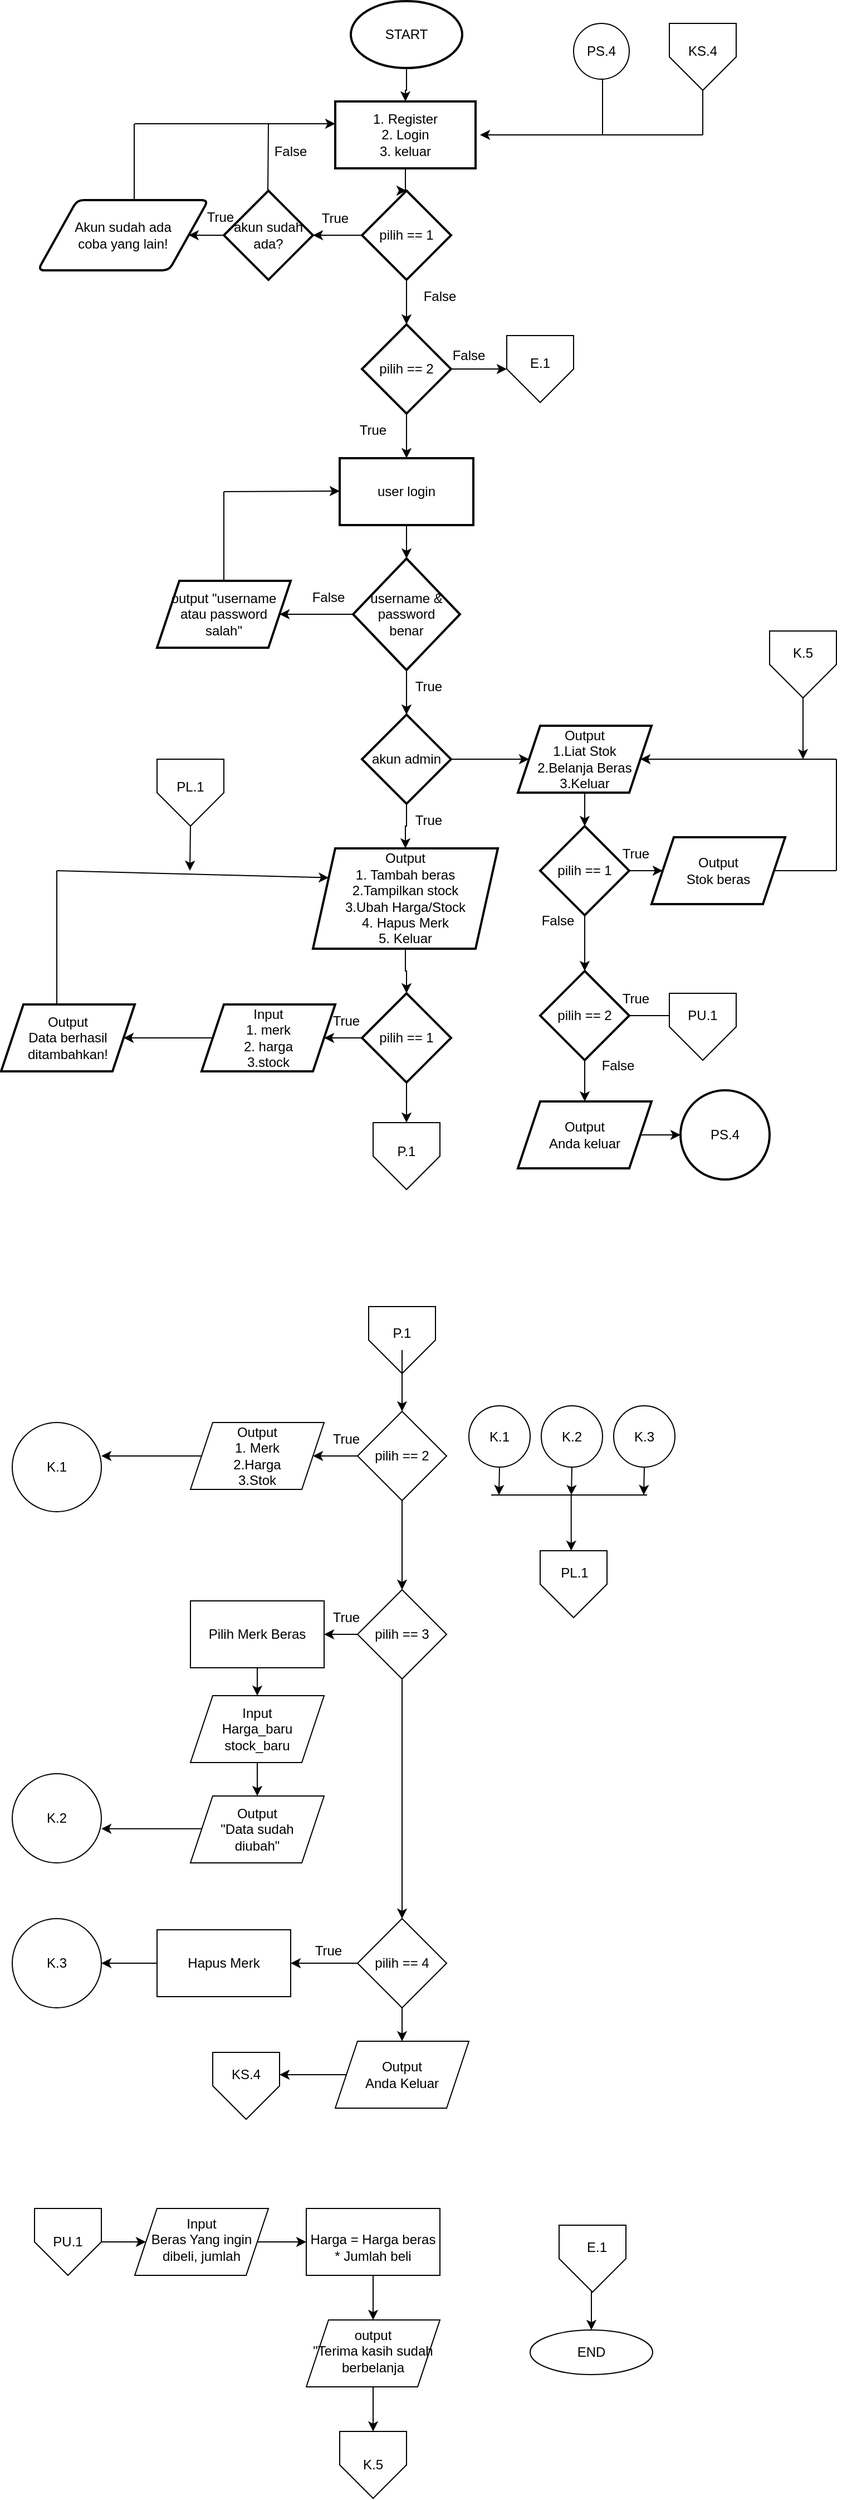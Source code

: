 <mxfile version="28.1.2" pages="3">
  <diagram name="Halaman-1" id="W5Q4iWkGu3nPJMNujC4C">
    <mxGraphModel dx="786" dy="516" grid="0" gridSize="10" guides="1" tooltips="1" connect="1" arrows="1" fold="1" page="1" pageScale="1" pageWidth="827" pageHeight="1169" math="0" shadow="0">
      <root>
        <mxCell id="0" />
        <mxCell id="1" parent="0" />
        <mxCell id="roa-Vx1OeADoIX2mskGV-2" value="" style="edgeStyle=orthogonalEdgeStyle;rounded=0;orthogonalLoop=1;jettySize=auto;html=1;" parent="1" source="jkAZ5Nm6QkXb0Fod2lML-1" target="roa-Vx1OeADoIX2mskGV-1" edge="1">
          <mxGeometry relative="1" as="geometry" />
        </mxCell>
        <mxCell id="jkAZ5Nm6QkXb0Fod2lML-1" value="START" style="strokeWidth=2;html=1;shape=mxgraph.flowchart.start_1;whiteSpace=wrap;" parent="1" vertex="1">
          <mxGeometry x="364" y="20" width="100" height="60" as="geometry" />
        </mxCell>
        <mxCell id="Nj2byAC0PtmiJbH9wws4-2" value="" style="edgeStyle=orthogonalEdgeStyle;rounded=0;orthogonalLoop=1;jettySize=auto;html=1;" parent="1" source="roa-Vx1OeADoIX2mskGV-1" target="Nj2byAC0PtmiJbH9wws4-1" edge="1">
          <mxGeometry relative="1" as="geometry" />
        </mxCell>
        <mxCell id="roa-Vx1OeADoIX2mskGV-1" value="1. Register&lt;div&gt;2. Login&lt;/div&gt;&lt;div&gt;3. keluar&lt;/div&gt;" style="whiteSpace=wrap;html=1;strokeWidth=2;" parent="1" vertex="1">
          <mxGeometry x="350" y="110" width="126" height="60" as="geometry" />
        </mxCell>
        <mxCell id="Nj2byAC0PtmiJbH9wws4-4" value="" style="edgeStyle=orthogonalEdgeStyle;rounded=0;orthogonalLoop=1;jettySize=auto;html=1;" parent="1" source="Nj2byAC0PtmiJbH9wws4-1" target="Nj2byAC0PtmiJbH9wws4-3" edge="1">
          <mxGeometry relative="1" as="geometry" />
        </mxCell>
        <mxCell id="Nj2byAC0PtmiJbH9wws4-17" value="" style="edgeStyle=orthogonalEdgeStyle;rounded=0;orthogonalLoop=1;jettySize=auto;html=1;" parent="1" source="Nj2byAC0PtmiJbH9wws4-1" target="Nj2byAC0PtmiJbH9wws4-16" edge="1">
          <mxGeometry relative="1" as="geometry" />
        </mxCell>
        <mxCell id="Nj2byAC0PtmiJbH9wws4-1" value="pilih == 1" style="rhombus;whiteSpace=wrap;html=1;strokeWidth=2;" parent="1" vertex="1">
          <mxGeometry x="374" y="190" width="80" height="80" as="geometry" />
        </mxCell>
        <mxCell id="Nj2byAC0PtmiJbH9wws4-6" value="" style="edgeStyle=orthogonalEdgeStyle;rounded=0;orthogonalLoop=1;jettySize=auto;html=1;entryX=1;entryY=0.5;entryDx=0;entryDy=0;" parent="1" source="Nj2byAC0PtmiJbH9wws4-3" target="2LMxCQJEY8IRNiaUDEo5-1" edge="1">
          <mxGeometry relative="1" as="geometry">
            <mxPoint x="230" y="230" as="targetPoint" />
          </mxGeometry>
        </mxCell>
        <mxCell id="Nj2byAC0PtmiJbH9wws4-3" value="akun sudah ada?" style="rhombus;whiteSpace=wrap;html=1;strokeWidth=2;" parent="1" vertex="1">
          <mxGeometry x="250" y="190" width="80" height="80" as="geometry" />
        </mxCell>
        <mxCell id="Nj2byAC0PtmiJbH9wws4-8" value="" style="endArrow=none;html=1;rounded=0;" parent="1" edge="1">
          <mxGeometry width="50" height="50" relative="1" as="geometry">
            <mxPoint x="169.5" y="200" as="sourcePoint" />
            <mxPoint x="169.5" y="130" as="targetPoint" />
          </mxGeometry>
        </mxCell>
        <mxCell id="Nj2byAC0PtmiJbH9wws4-9" value="" style="endArrow=classic;html=1;rounded=0;" parent="1" edge="1">
          <mxGeometry width="50" height="50" relative="1" as="geometry">
            <mxPoint x="170" y="130" as="sourcePoint" />
            <mxPoint x="350" y="130" as="targetPoint" />
          </mxGeometry>
        </mxCell>
        <mxCell id="Nj2byAC0PtmiJbH9wws4-10" value="True" style="text;html=1;align=center;verticalAlign=middle;whiteSpace=wrap;rounded=0;" parent="1" vertex="1">
          <mxGeometry x="320" y="200" width="60" height="30" as="geometry" />
        </mxCell>
        <mxCell id="Nj2byAC0PtmiJbH9wws4-11" value="True" style="text;html=1;align=center;verticalAlign=middle;whiteSpace=wrap;rounded=0;" parent="1" vertex="1">
          <mxGeometry x="217" y="198.5" width="60" height="30" as="geometry" />
        </mxCell>
        <mxCell id="Nj2byAC0PtmiJbH9wws4-14" value="" style="endArrow=none;html=1;rounded=0;" parent="1" edge="1">
          <mxGeometry width="50" height="50" relative="1" as="geometry">
            <mxPoint x="289.5" y="190" as="sourcePoint" />
            <mxPoint x="290" y="130" as="targetPoint" />
          </mxGeometry>
        </mxCell>
        <mxCell id="Nj2byAC0PtmiJbH9wws4-15" value="False" style="text;html=1;align=center;verticalAlign=middle;whiteSpace=wrap;rounded=0;" parent="1" vertex="1">
          <mxGeometry x="280" y="140" width="60" height="30" as="geometry" />
        </mxCell>
        <mxCell id="Nj2byAC0PtmiJbH9wws4-20" value="" style="edgeStyle=orthogonalEdgeStyle;rounded=0;orthogonalLoop=1;jettySize=auto;html=1;" parent="1" source="Nj2byAC0PtmiJbH9wws4-16" target="Nj2byAC0PtmiJbH9wws4-19" edge="1">
          <mxGeometry relative="1" as="geometry" />
        </mxCell>
        <mxCell id="Nj2byAC0PtmiJbH9wws4-184" style="edgeStyle=orthogonalEdgeStyle;rounded=0;orthogonalLoop=1;jettySize=auto;html=1;exitX=1;exitY=0.5;exitDx=0;exitDy=0;entryX=0;entryY=0.5;entryDx=0;entryDy=0;" parent="1" source="Nj2byAC0PtmiJbH9wws4-16" target="Nj2byAC0PtmiJbH9wws4-183" edge="1">
          <mxGeometry relative="1" as="geometry" />
        </mxCell>
        <mxCell id="Nj2byAC0PtmiJbH9wws4-16" value="pilih == 2" style="rhombus;whiteSpace=wrap;html=1;strokeWidth=2;" parent="1" vertex="1">
          <mxGeometry x="374" y="310" width="80" height="80" as="geometry" />
        </mxCell>
        <mxCell id="Nj2byAC0PtmiJbH9wws4-18" value="False" style="text;html=1;align=center;verticalAlign=middle;whiteSpace=wrap;rounded=0;" parent="1" vertex="1">
          <mxGeometry x="414" y="270" width="60" height="30" as="geometry" />
        </mxCell>
        <mxCell id="Nj2byAC0PtmiJbH9wws4-24" value="" style="edgeStyle=orthogonalEdgeStyle;rounded=0;orthogonalLoop=1;jettySize=auto;html=1;" parent="1" source="Nj2byAC0PtmiJbH9wws4-19" target="Nj2byAC0PtmiJbH9wws4-23" edge="1">
          <mxGeometry relative="1" as="geometry" />
        </mxCell>
        <mxCell id="Nj2byAC0PtmiJbH9wws4-19" value="user login" style="whiteSpace=wrap;html=1;strokeWidth=2;" parent="1" vertex="1">
          <mxGeometry x="354" y="430" width="120" height="60" as="geometry" />
        </mxCell>
        <mxCell id="Nj2byAC0PtmiJbH9wws4-26" value="" style="edgeStyle=orthogonalEdgeStyle;rounded=0;orthogonalLoop=1;jettySize=auto;html=1;" parent="1" source="Nj2byAC0PtmiJbH9wws4-23" target="Nj2byAC0PtmiJbH9wws4-25" edge="1">
          <mxGeometry relative="1" as="geometry" />
        </mxCell>
        <mxCell id="Nj2byAC0PtmiJbH9wws4-33" value="" style="edgeStyle=orthogonalEdgeStyle;rounded=0;orthogonalLoop=1;jettySize=auto;html=1;" parent="1" source="Nj2byAC0PtmiJbH9wws4-23" target="Nj2byAC0PtmiJbH9wws4-32" edge="1">
          <mxGeometry relative="1" as="geometry" />
        </mxCell>
        <mxCell id="Nj2byAC0PtmiJbH9wws4-23" value="username &amp;amp;&lt;div&gt;password&lt;/div&gt;&lt;div&gt;benar&lt;/div&gt;" style="rhombus;whiteSpace=wrap;html=1;strokeWidth=2;" parent="1" vertex="1">
          <mxGeometry x="366" y="520" width="96" height="100" as="geometry" />
        </mxCell>
        <mxCell id="Nj2byAC0PtmiJbH9wws4-25" value="output &quot;username atau password&lt;div&gt;salah&quot;&lt;/div&gt;" style="shape=parallelogram;perimeter=parallelogramPerimeter;whiteSpace=wrap;html=1;fixedSize=1;strokeWidth=2;" parent="1" vertex="1">
          <mxGeometry x="190" y="540" width="120" height="60" as="geometry" />
        </mxCell>
        <mxCell id="Nj2byAC0PtmiJbH9wws4-29" value="" style="endArrow=none;html=1;rounded=0;exitX=0.5;exitY=0;exitDx=0;exitDy=0;" parent="1" source="Nj2byAC0PtmiJbH9wws4-25" edge="1">
          <mxGeometry width="50" height="50" relative="1" as="geometry">
            <mxPoint x="250" y="530" as="sourcePoint" />
            <mxPoint x="250" y="460" as="targetPoint" />
          </mxGeometry>
        </mxCell>
        <mxCell id="Nj2byAC0PtmiJbH9wws4-30" value="" style="endArrow=classic;html=1;rounded=0;" parent="1" edge="1">
          <mxGeometry width="50" height="50" relative="1" as="geometry">
            <mxPoint x="250" y="460" as="sourcePoint" />
            <mxPoint x="354" y="459.5" as="targetPoint" />
          </mxGeometry>
        </mxCell>
        <mxCell id="Nj2byAC0PtmiJbH9wws4-31" value="False" style="text;html=1;align=center;verticalAlign=middle;whiteSpace=wrap;rounded=0;" parent="1" vertex="1">
          <mxGeometry x="314" y="540" width="60" height="30" as="geometry" />
        </mxCell>
        <mxCell id="Nj2byAC0PtmiJbH9wws4-36" value="" style="edgeStyle=orthogonalEdgeStyle;rounded=0;orthogonalLoop=1;jettySize=auto;html=1;" parent="1" source="Nj2byAC0PtmiJbH9wws4-32" target="Nj2byAC0PtmiJbH9wws4-35" edge="1">
          <mxGeometry relative="1" as="geometry" />
        </mxCell>
        <mxCell id="Nj2byAC0PtmiJbH9wws4-39" value="" style="edgeStyle=orthogonalEdgeStyle;rounded=0;orthogonalLoop=1;jettySize=auto;html=1;" parent="1" source="Nj2byAC0PtmiJbH9wws4-32" target="Nj2byAC0PtmiJbH9wws4-38" edge="1">
          <mxGeometry relative="1" as="geometry" />
        </mxCell>
        <mxCell id="Nj2byAC0PtmiJbH9wws4-32" value="akun admin" style="rhombus;whiteSpace=wrap;html=1;strokeWidth=2;" parent="1" vertex="1">
          <mxGeometry x="374" y="660" width="80" height="80" as="geometry" />
        </mxCell>
        <mxCell id="Nj2byAC0PtmiJbH9wws4-34" value="True" style="text;html=1;align=center;verticalAlign=middle;whiteSpace=wrap;rounded=0;" parent="1" vertex="1">
          <mxGeometry x="404" y="620" width="60" height="30" as="geometry" />
        </mxCell>
        <mxCell id="Nj2byAC0PtmiJbH9wws4-41" value="" style="edgeStyle=orthogonalEdgeStyle;rounded=0;orthogonalLoop=1;jettySize=auto;html=1;" parent="1" source="Nj2byAC0PtmiJbH9wws4-35" target="Nj2byAC0PtmiJbH9wws4-40" edge="1">
          <mxGeometry relative="1" as="geometry" />
        </mxCell>
        <mxCell id="Nj2byAC0PtmiJbH9wws4-35" value="Output&lt;div&gt;1. Tambah beras&lt;/div&gt;&lt;div&gt;2.Tampilkan stock&lt;/div&gt;&lt;div&gt;3.Ubah Harga/Stock&lt;/div&gt;&lt;div&gt;4. Hapus Merk&lt;/div&gt;&lt;div&gt;5. Keluar&lt;/div&gt;" style="shape=parallelogram;perimeter=parallelogramPerimeter;whiteSpace=wrap;html=1;fixedSize=1;strokeWidth=2;" parent="1" vertex="1">
          <mxGeometry x="330" y="780" width="166" height="90" as="geometry" />
        </mxCell>
        <mxCell id="Nj2byAC0PtmiJbH9wws4-37" value="True" style="text;html=1;align=center;verticalAlign=middle;whiteSpace=wrap;rounded=0;" parent="1" vertex="1">
          <mxGeometry x="404" y="740" width="60" height="30" as="geometry" />
        </mxCell>
        <mxCell id="Nj2byAC0PtmiJbH9wws4-88" value="" style="edgeStyle=orthogonalEdgeStyle;rounded=0;orthogonalLoop=1;jettySize=auto;html=1;" parent="1" source="Nj2byAC0PtmiJbH9wws4-38" target="Nj2byAC0PtmiJbH9wws4-87" edge="1">
          <mxGeometry relative="1" as="geometry" />
        </mxCell>
        <mxCell id="Nj2byAC0PtmiJbH9wws4-38" value="Output&lt;div&gt;1.Liat Stok&lt;/div&gt;&lt;div&gt;2.Belanja Beras&lt;/div&gt;&lt;div&gt;3.Keluar&lt;/div&gt;" style="shape=parallelogram;perimeter=parallelogramPerimeter;whiteSpace=wrap;html=1;fixedSize=1;strokeWidth=2;" parent="1" vertex="1">
          <mxGeometry x="514" y="670" width="120" height="60" as="geometry" />
        </mxCell>
        <mxCell id="Nj2byAC0PtmiJbH9wws4-43" value="" style="edgeStyle=orthogonalEdgeStyle;rounded=0;orthogonalLoop=1;jettySize=auto;html=1;" parent="1" source="Nj2byAC0PtmiJbH9wws4-40" target="Nj2byAC0PtmiJbH9wws4-42" edge="1">
          <mxGeometry relative="1" as="geometry" />
        </mxCell>
        <mxCell id="Nj2byAC0PtmiJbH9wws4-50" style="edgeStyle=orthogonalEdgeStyle;rounded=0;orthogonalLoop=1;jettySize=auto;html=1;exitX=0.5;exitY=1;exitDx=0;exitDy=0;entryX=0.5;entryY=0;entryDx=0;entryDy=0;" parent="1" source="Nj2byAC0PtmiJbH9wws4-40" target="Nj2byAC0PtmiJbH9wws4-49" edge="1">
          <mxGeometry relative="1" as="geometry" />
        </mxCell>
        <mxCell id="Nj2byAC0PtmiJbH9wws4-40" value="pilih == 1" style="rhombus;whiteSpace=wrap;html=1;strokeWidth=2;" parent="1" vertex="1">
          <mxGeometry x="374" y="910" width="80" height="80" as="geometry" />
        </mxCell>
        <mxCell id="Nj2byAC0PtmiJbH9wws4-45" value="" style="edgeStyle=orthogonalEdgeStyle;rounded=0;orthogonalLoop=1;jettySize=auto;html=1;" parent="1" source="Nj2byAC0PtmiJbH9wws4-42" target="Nj2byAC0PtmiJbH9wws4-44" edge="1">
          <mxGeometry relative="1" as="geometry" />
        </mxCell>
        <mxCell id="Nj2byAC0PtmiJbH9wws4-42" value="Input&lt;div&gt;1. merk&lt;/div&gt;&lt;div&gt;2. harga&lt;/div&gt;&lt;div&gt;3.stock&lt;/div&gt;" style="shape=parallelogram;perimeter=parallelogramPerimeter;whiteSpace=wrap;html=1;fixedSize=1;strokeWidth=2;" parent="1" vertex="1">
          <mxGeometry x="230" y="920" width="120" height="60" as="geometry" />
        </mxCell>
        <mxCell id="Nj2byAC0PtmiJbH9wws4-44" value="Output&lt;div&gt;Data berhasil&lt;/div&gt;&lt;div&gt;ditambahkan!&lt;/div&gt;" style="shape=parallelogram;perimeter=parallelogramPerimeter;whiteSpace=wrap;html=1;fixedSize=1;strokeWidth=2;" parent="1" vertex="1">
          <mxGeometry x="50" y="920" width="120" height="60" as="geometry" />
        </mxCell>
        <mxCell id="Nj2byAC0PtmiJbH9wws4-46" value="True" style="text;html=1;align=center;verticalAlign=middle;whiteSpace=wrap;rounded=0;" parent="1" vertex="1">
          <mxGeometry x="330" y="920" width="60" height="30" as="geometry" />
        </mxCell>
        <mxCell id="Nj2byAC0PtmiJbH9wws4-47" value="" style="endArrow=none;html=1;rounded=0;" parent="1" edge="1">
          <mxGeometry width="50" height="50" relative="1" as="geometry">
            <mxPoint x="100" y="920" as="sourcePoint" />
            <mxPoint x="100" y="800" as="targetPoint" />
          </mxGeometry>
        </mxCell>
        <mxCell id="Nj2byAC0PtmiJbH9wws4-48" value="" style="endArrow=classic;html=1;rounded=0;entryX=0;entryY=0.25;entryDx=0;entryDy=0;" parent="1" target="Nj2byAC0PtmiJbH9wws4-35" edge="1">
          <mxGeometry width="50" height="50" relative="1" as="geometry">
            <mxPoint x="100" y="800" as="sourcePoint" />
            <mxPoint x="150" y="740" as="targetPoint" />
          </mxGeometry>
        </mxCell>
        <mxCell id="Nj2byAC0PtmiJbH9wws4-49" value="" style="verticalLabelPosition=bottom;verticalAlign=top;html=1;shape=offPageConnector;rounded=0;size=0.5;" parent="1" vertex="1">
          <mxGeometry x="384" y="1026" width="60" height="60" as="geometry" />
        </mxCell>
        <mxCell id="Nj2byAC0PtmiJbH9wws4-51" value="P.1" style="text;html=1;align=center;verticalAlign=middle;whiteSpace=wrap;rounded=0;" parent="1" vertex="1">
          <mxGeometry x="384" y="1037" width="60" height="30" as="geometry" />
        </mxCell>
        <mxCell id="Nj2byAC0PtmiJbH9wws4-52" value="" style="verticalLabelPosition=bottom;verticalAlign=top;html=1;shape=offPageConnector;rounded=0;size=0.5;" parent="1" vertex="1">
          <mxGeometry x="380" y="1191" width="60" height="60" as="geometry" />
        </mxCell>
        <mxCell id="Nj2byAC0PtmiJbH9wws4-55" value="" style="edgeStyle=orthogonalEdgeStyle;rounded=0;orthogonalLoop=1;jettySize=auto;html=1;" parent="1" source="Nj2byAC0PtmiJbH9wws4-53" target="Nj2byAC0PtmiJbH9wws4-54" edge="1">
          <mxGeometry relative="1" as="geometry" />
        </mxCell>
        <mxCell id="Nj2byAC0PtmiJbH9wws4-53" value="P.1" style="text;html=1;align=center;verticalAlign=middle;whiteSpace=wrap;rounded=0;" parent="1" vertex="1">
          <mxGeometry x="380" y="1200" width="60" height="30" as="geometry" />
        </mxCell>
        <mxCell id="Nj2byAC0PtmiJbH9wws4-57" value="" style="edgeStyle=orthogonalEdgeStyle;rounded=0;orthogonalLoop=1;jettySize=auto;html=1;" parent="1" source="Nj2byAC0PtmiJbH9wws4-54" target="Nj2byAC0PtmiJbH9wws4-56" edge="1">
          <mxGeometry relative="1" as="geometry" />
        </mxCell>
        <mxCell id="Nj2byAC0PtmiJbH9wws4-63" value="" style="edgeStyle=orthogonalEdgeStyle;rounded=0;orthogonalLoop=1;jettySize=auto;html=1;" parent="1" source="Nj2byAC0PtmiJbH9wws4-54" target="Nj2byAC0PtmiJbH9wws4-62" edge="1">
          <mxGeometry relative="1" as="geometry" />
        </mxCell>
        <mxCell id="Nj2byAC0PtmiJbH9wws4-54" value="pilih == 2" style="rhombus;whiteSpace=wrap;html=1;" parent="1" vertex="1">
          <mxGeometry x="370" y="1285" width="80" height="80" as="geometry" />
        </mxCell>
        <mxCell id="Nj2byAC0PtmiJbH9wws4-59" value="" style="edgeStyle=orthogonalEdgeStyle;rounded=0;orthogonalLoop=1;jettySize=auto;html=1;" parent="1" source="Nj2byAC0PtmiJbH9wws4-56" edge="1">
          <mxGeometry relative="1" as="geometry">
            <mxPoint x="140" y="1325" as="targetPoint" />
          </mxGeometry>
        </mxCell>
        <mxCell id="Nj2byAC0PtmiJbH9wws4-56" value="Output&lt;div&gt;1. Merk&lt;/div&gt;&lt;div&gt;2.Harga&lt;/div&gt;&lt;div&gt;3.Stok&lt;/div&gt;" style="shape=parallelogram;perimeter=parallelogramPerimeter;whiteSpace=wrap;html=1;fixedSize=1;" parent="1" vertex="1">
          <mxGeometry x="220" y="1295" width="120" height="60" as="geometry" />
        </mxCell>
        <mxCell id="Nj2byAC0PtmiJbH9wws4-65" value="" style="edgeStyle=orthogonalEdgeStyle;rounded=0;orthogonalLoop=1;jettySize=auto;html=1;" parent="1" source="Nj2byAC0PtmiJbH9wws4-62" target="Nj2byAC0PtmiJbH9wws4-64" edge="1">
          <mxGeometry relative="1" as="geometry" />
        </mxCell>
        <mxCell id="Nj2byAC0PtmiJbH9wws4-76" value="" style="edgeStyle=orthogonalEdgeStyle;rounded=0;orthogonalLoop=1;jettySize=auto;html=1;" parent="1" source="Nj2byAC0PtmiJbH9wws4-62" target="Nj2byAC0PtmiJbH9wws4-75" edge="1">
          <mxGeometry relative="1" as="geometry" />
        </mxCell>
        <mxCell id="Nj2byAC0PtmiJbH9wws4-62" value="pilih == 3" style="rhombus;whiteSpace=wrap;html=1;" parent="1" vertex="1">
          <mxGeometry x="370" y="1445" width="80" height="80" as="geometry" />
        </mxCell>
        <mxCell id="Nj2byAC0PtmiJbH9wws4-70" value="" style="edgeStyle=orthogonalEdgeStyle;rounded=0;orthogonalLoop=1;jettySize=auto;html=1;" parent="1" source="Nj2byAC0PtmiJbH9wws4-64" target="Nj2byAC0PtmiJbH9wws4-69" edge="1">
          <mxGeometry relative="1" as="geometry" />
        </mxCell>
        <mxCell id="Nj2byAC0PtmiJbH9wws4-64" value="Pilih Merk Beras" style="whiteSpace=wrap;html=1;" parent="1" vertex="1">
          <mxGeometry x="220" y="1455" width="120" height="60" as="geometry" />
        </mxCell>
        <mxCell id="Nj2byAC0PtmiJbH9wws4-74" value="" style="edgeStyle=orthogonalEdgeStyle;rounded=0;orthogonalLoop=1;jettySize=auto;html=1;" parent="1" source="Nj2byAC0PtmiJbH9wws4-69" target="Nj2byAC0PtmiJbH9wws4-73" edge="1">
          <mxGeometry relative="1" as="geometry" />
        </mxCell>
        <mxCell id="Nj2byAC0PtmiJbH9wws4-69" value="Input&lt;div&gt;Harga_baru&lt;/div&gt;&lt;div&gt;stock_baru&lt;/div&gt;" style="shape=parallelogram;perimeter=parallelogramPerimeter;whiteSpace=wrap;html=1;fixedSize=1;" parent="1" vertex="1">
          <mxGeometry x="220" y="1540" width="120" height="60" as="geometry" />
        </mxCell>
        <mxCell id="Nj2byAC0PtmiJbH9wws4-71" value="" style="edgeStyle=orthogonalEdgeStyle;rounded=0;orthogonalLoop=1;jettySize=auto;html=1;" parent="1" edge="1">
          <mxGeometry relative="1" as="geometry">
            <mxPoint x="230" y="1659.37" as="sourcePoint" />
            <mxPoint x="140" y="1659.37" as="targetPoint" />
          </mxGeometry>
        </mxCell>
        <mxCell id="Nj2byAC0PtmiJbH9wws4-73" value="Output&lt;div&gt;&quot;Data sudah&lt;/div&gt;&lt;div&gt;diubah&quot;&lt;/div&gt;" style="shape=parallelogram;perimeter=parallelogramPerimeter;whiteSpace=wrap;html=1;fixedSize=1;" parent="1" vertex="1">
          <mxGeometry x="220" y="1630" width="120" height="60" as="geometry" />
        </mxCell>
        <mxCell id="Nj2byAC0PtmiJbH9wws4-78" value="" style="edgeStyle=orthogonalEdgeStyle;rounded=0;orthogonalLoop=1;jettySize=auto;html=1;" parent="1" source="Nj2byAC0PtmiJbH9wws4-75" target="Nj2byAC0PtmiJbH9wws4-77" edge="1">
          <mxGeometry relative="1" as="geometry" />
        </mxCell>
        <mxCell id="Nj2byAC0PtmiJbH9wws4-84" value="" style="edgeStyle=orthogonalEdgeStyle;rounded=0;orthogonalLoop=1;jettySize=auto;html=1;" parent="1" source="Nj2byAC0PtmiJbH9wws4-75" target="Nj2byAC0PtmiJbH9wws4-83" edge="1">
          <mxGeometry relative="1" as="geometry" />
        </mxCell>
        <mxCell id="Nj2byAC0PtmiJbH9wws4-75" value="pilih == 4" style="rhombus;whiteSpace=wrap;html=1;" parent="1" vertex="1">
          <mxGeometry x="370" y="1740" width="80" height="80" as="geometry" />
        </mxCell>
        <mxCell id="Nj2byAC0PtmiJbH9wws4-80" style="edgeStyle=orthogonalEdgeStyle;rounded=0;orthogonalLoop=1;jettySize=auto;html=1;exitX=0;exitY=0.5;exitDx=0;exitDy=0;entryX=1;entryY=0.5;entryDx=0;entryDy=0;" parent="1" source="Nj2byAC0PtmiJbH9wws4-77" edge="1">
          <mxGeometry relative="1" as="geometry">
            <mxPoint x="140" y="1780" as="targetPoint" />
          </mxGeometry>
        </mxCell>
        <mxCell id="Nj2byAC0PtmiJbH9wws4-77" value="Hapus Merk" style="whiteSpace=wrap;html=1;" parent="1" vertex="1">
          <mxGeometry x="190" y="1750" width="120" height="60" as="geometry" />
        </mxCell>
        <mxCell id="Nj2byAC0PtmiJbH9wws4-86" style="edgeStyle=orthogonalEdgeStyle;rounded=0;orthogonalLoop=1;jettySize=auto;html=1;exitX=0;exitY=0.5;exitDx=0;exitDy=0;entryX=1;entryY=0.5;entryDx=0;entryDy=0;" parent="1" source="Nj2byAC0PtmiJbH9wws4-83" edge="1">
          <mxGeometry relative="1" as="geometry">
            <mxPoint x="300" y="1880" as="targetPoint" />
          </mxGeometry>
        </mxCell>
        <mxCell id="Nj2byAC0PtmiJbH9wws4-83" value="Output&lt;div&gt;Anda Keluar&lt;/div&gt;" style="shape=parallelogram;perimeter=parallelogramPerimeter;whiteSpace=wrap;html=1;fixedSize=1;" parent="1" vertex="1">
          <mxGeometry x="350" y="1850" width="120" height="60" as="geometry" />
        </mxCell>
        <mxCell id="Nj2byAC0PtmiJbH9wws4-90" value="" style="edgeStyle=orthogonalEdgeStyle;rounded=0;orthogonalLoop=1;jettySize=auto;html=1;" parent="1" source="Nj2byAC0PtmiJbH9wws4-87" target="Nj2byAC0PtmiJbH9wws4-89" edge="1">
          <mxGeometry relative="1" as="geometry" />
        </mxCell>
        <mxCell id="Nj2byAC0PtmiJbH9wws4-92" value="" style="edgeStyle=orthogonalEdgeStyle;rounded=0;orthogonalLoop=1;jettySize=auto;html=1;" parent="1" source="Nj2byAC0PtmiJbH9wws4-87" target="Nj2byAC0PtmiJbH9wws4-91" edge="1">
          <mxGeometry relative="1" as="geometry" />
        </mxCell>
        <mxCell id="Nj2byAC0PtmiJbH9wws4-87" value="pilih == 1" style="rhombus;whiteSpace=wrap;html=1;strokeWidth=2;" parent="1" vertex="1">
          <mxGeometry x="534" y="760" width="80" height="80" as="geometry" />
        </mxCell>
        <mxCell id="Nj2byAC0PtmiJbH9wws4-89" value="Output&lt;div&gt;Stok beras&lt;/div&gt;" style="shape=parallelogram;perimeter=parallelogramPerimeter;whiteSpace=wrap;html=1;fixedSize=1;strokeWidth=2;" parent="1" vertex="1">
          <mxGeometry x="634" y="770" width="120" height="60" as="geometry" />
        </mxCell>
        <mxCell id="Nj2byAC0PtmiJbH9wws4-94" value="" style="edgeStyle=orthogonalEdgeStyle;rounded=0;orthogonalLoop=1;jettySize=auto;html=1;" parent="1" source="Nj2byAC0PtmiJbH9wws4-91" target="Nj2byAC0PtmiJbH9wws4-93" edge="1">
          <mxGeometry relative="1" as="geometry" />
        </mxCell>
        <mxCell id="Nj2byAC0PtmiJbH9wws4-97" style="edgeStyle=orthogonalEdgeStyle;rounded=0;orthogonalLoop=1;jettySize=auto;html=1;exitX=1;exitY=0.5;exitDx=0;exitDy=0;" parent="1" source="Nj2byAC0PtmiJbH9wws4-91" edge="1">
          <mxGeometry relative="1" as="geometry">
            <mxPoint x="660" y="930" as="targetPoint" />
          </mxGeometry>
        </mxCell>
        <mxCell id="Nj2byAC0PtmiJbH9wws4-91" value="pilih == 2" style="rhombus;whiteSpace=wrap;html=1;strokeWidth=2;" parent="1" vertex="1">
          <mxGeometry x="534" y="890" width="80" height="80" as="geometry" />
        </mxCell>
        <mxCell id="Nj2byAC0PtmiJbH9wws4-171" value="" style="edgeStyle=orthogonalEdgeStyle;rounded=0;orthogonalLoop=1;jettySize=auto;html=1;" parent="1" source="Nj2byAC0PtmiJbH9wws4-93" target="Nj2byAC0PtmiJbH9wws4-170" edge="1">
          <mxGeometry relative="1" as="geometry" />
        </mxCell>
        <mxCell id="Nj2byAC0PtmiJbH9wws4-93" value="Output&lt;div&gt;Anda keluar&lt;/div&gt;" style="shape=parallelogram;perimeter=parallelogramPerimeter;whiteSpace=wrap;html=1;fixedSize=1;strokeWidth=2;" parent="1" vertex="1">
          <mxGeometry x="514" y="1007" width="120" height="60" as="geometry" />
        </mxCell>
        <mxCell id="Nj2byAC0PtmiJbH9wws4-95" value="" style="verticalLabelPosition=bottom;verticalAlign=top;html=1;shape=offPageConnector;rounded=0;size=0.5;" parent="1" vertex="1">
          <mxGeometry x="650" y="910" width="60" height="60" as="geometry" />
        </mxCell>
        <mxCell id="Nj2byAC0PtmiJbH9wws4-102" value="" style="edgeStyle=orthogonalEdgeStyle;rounded=0;orthogonalLoop=1;jettySize=auto;html=1;" parent="1" source="Nj2byAC0PtmiJbH9wws4-98" target="Nj2byAC0PtmiJbH9wws4-101" edge="1">
          <mxGeometry relative="1" as="geometry" />
        </mxCell>
        <mxCell id="Nj2byAC0PtmiJbH9wws4-98" value="" style="verticalLabelPosition=bottom;verticalAlign=top;html=1;shape=offPageConnector;rounded=0;size=0.5;" parent="1" vertex="1">
          <mxGeometry x="80" y="2000" width="60" height="60" as="geometry" />
        </mxCell>
        <mxCell id="Nj2byAC0PtmiJbH9wws4-106" value="" style="edgeStyle=orthogonalEdgeStyle;rounded=0;orthogonalLoop=1;jettySize=auto;html=1;" parent="1" source="Nj2byAC0PtmiJbH9wws4-101" target="Nj2byAC0PtmiJbH9wws4-105" edge="1">
          <mxGeometry relative="1" as="geometry" />
        </mxCell>
        <mxCell id="Nj2byAC0PtmiJbH9wws4-101" value="&lt;div&gt;Input&lt;/div&gt;&lt;div&gt;Beras Yang ingin&lt;/div&gt;&lt;div&gt;dibeli, jumlah&lt;/div&gt;" style="shape=parallelogram;perimeter=parallelogramPerimeter;whiteSpace=wrap;html=1;fixedSize=1;verticalAlign=top;rounded=0;" parent="1" vertex="1">
          <mxGeometry x="170" y="2000" width="120" height="60" as="geometry" />
        </mxCell>
        <mxCell id="Nj2byAC0PtmiJbH9wws4-108" value="" style="edgeStyle=orthogonalEdgeStyle;rounded=0;orthogonalLoop=1;jettySize=auto;html=1;" parent="1" source="Nj2byAC0PtmiJbH9wws4-105" target="Nj2byAC0PtmiJbH9wws4-107" edge="1">
          <mxGeometry relative="1" as="geometry" />
        </mxCell>
        <mxCell id="Nj2byAC0PtmiJbH9wws4-105" value="&lt;div&gt;&lt;br&gt;&lt;/div&gt;&lt;div&gt;Harga = Harga beras * Jumlah beli&lt;/div&gt;" style="whiteSpace=wrap;html=1;verticalAlign=top;rounded=0;" parent="1" vertex="1">
          <mxGeometry x="324" y="2000" width="120" height="60" as="geometry" />
        </mxCell>
        <mxCell id="Nj2byAC0PtmiJbH9wws4-110" style="edgeStyle=orthogonalEdgeStyle;rounded=0;orthogonalLoop=1;jettySize=auto;html=1;exitX=0.5;exitY=1;exitDx=0;exitDy=0;entryX=0.5;entryY=0;entryDx=0;entryDy=0;" parent="1" source="Nj2byAC0PtmiJbH9wws4-107" edge="1">
          <mxGeometry relative="1" as="geometry">
            <mxPoint x="384" y="2200" as="targetPoint" />
          </mxGeometry>
        </mxCell>
        <mxCell id="Nj2byAC0PtmiJbH9wws4-107" value="output&lt;div&gt;&quot;Terima kasih sudah berbelanja&lt;/div&gt;" style="shape=parallelogram;perimeter=parallelogramPerimeter;whiteSpace=wrap;html=1;fixedSize=1;verticalAlign=top;rounded=0;" parent="1" vertex="1">
          <mxGeometry x="324" y="2100" width="120" height="60" as="geometry" />
        </mxCell>
        <mxCell id="Nj2byAC0PtmiJbH9wws4-111" value="True" style="text;html=1;align=center;verticalAlign=middle;whiteSpace=wrap;rounded=0;" parent="1" vertex="1">
          <mxGeometry x="330" y="1295" width="60" height="30" as="geometry" />
        </mxCell>
        <mxCell id="Nj2byAC0PtmiJbH9wws4-114" value="True" style="text;html=1;align=center;verticalAlign=middle;whiteSpace=wrap;rounded=0;" parent="1" vertex="1">
          <mxGeometry x="314" y="1753.5" width="60" height="30" as="geometry" />
        </mxCell>
        <mxCell id="Nj2byAC0PtmiJbH9wws4-115" value="True" style="text;html=1;align=center;verticalAlign=middle;whiteSpace=wrap;rounded=0;" parent="1" vertex="1">
          <mxGeometry x="330" y="1455" width="60" height="30" as="geometry" />
        </mxCell>
        <mxCell id="Nj2byAC0PtmiJbH9wws4-116" value="True" style="text;html=1;align=center;verticalAlign=middle;whiteSpace=wrap;rounded=0;" parent="1" vertex="1">
          <mxGeometry x="590" y="900" width="60" height="30" as="geometry" />
        </mxCell>
        <mxCell id="Nj2byAC0PtmiJbH9wws4-117" value="True" style="text;html=1;align=center;verticalAlign=middle;whiteSpace=wrap;rounded=0;" parent="1" vertex="1">
          <mxGeometry x="590" y="770" width="60" height="30" as="geometry" />
        </mxCell>
        <mxCell id="Nj2byAC0PtmiJbH9wws4-118" value="False" style="text;html=1;align=center;verticalAlign=middle;whiteSpace=wrap;rounded=0;" parent="1" vertex="1">
          <mxGeometry x="574" y="960" width="60" height="30" as="geometry" />
        </mxCell>
        <mxCell id="Nj2byAC0PtmiJbH9wws4-119" value="False" style="text;html=1;align=center;verticalAlign=middle;whiteSpace=wrap;rounded=0;" parent="1" vertex="1">
          <mxGeometry x="520" y="830" width="60" height="30" as="geometry" />
        </mxCell>
        <mxCell id="Nj2byAC0PtmiJbH9wws4-122" value="PU.1" style="text;html=1;align=center;verticalAlign=middle;whiteSpace=wrap;rounded=0;" parent="1" vertex="1">
          <mxGeometry x="650" y="915" width="60" height="30" as="geometry" />
        </mxCell>
        <mxCell id="Nj2byAC0PtmiJbH9wws4-123" value="PU.1" style="text;html=1;align=center;verticalAlign=middle;whiteSpace=wrap;rounded=0;" parent="1" vertex="1">
          <mxGeometry x="80" y="2015" width="60" height="30" as="geometry" />
        </mxCell>
        <mxCell id="Nj2byAC0PtmiJbH9wws4-128" value="True" style="text;html=1;align=center;verticalAlign=middle;whiteSpace=wrap;rounded=0;" parent="1" vertex="1">
          <mxGeometry x="354" y="390" width="60" height="30" as="geometry" />
        </mxCell>
        <mxCell id="Nj2byAC0PtmiJbH9wws4-133" value="K.1" style="ellipse;whiteSpace=wrap;html=1;aspect=fixed;" parent="1" vertex="1">
          <mxGeometry x="60" y="1295" width="80" height="80" as="geometry" />
        </mxCell>
        <mxCell id="Nj2byAC0PtmiJbH9wws4-134" value="K.2" style="ellipse;whiteSpace=wrap;html=1;aspect=fixed;" parent="1" vertex="1">
          <mxGeometry x="60" y="1610" width="80" height="80" as="geometry" />
        </mxCell>
        <mxCell id="Nj2byAC0PtmiJbH9wws4-135" value="K.3" style="ellipse;whiteSpace=wrap;html=1;aspect=fixed;" parent="1" vertex="1">
          <mxGeometry x="60" y="1740" width="80" height="80" as="geometry" />
        </mxCell>
        <mxCell id="Nj2byAC0PtmiJbH9wws4-157" style="edgeStyle=orthogonalEdgeStyle;rounded=0;orthogonalLoop=1;jettySize=auto;html=1;exitX=0.5;exitY=1;exitDx=0;exitDy=0;" parent="1" source="Nj2byAC0PtmiJbH9wws4-139" edge="1">
          <mxGeometry relative="1" as="geometry">
            <mxPoint x="497" y="1360" as="targetPoint" />
          </mxGeometry>
        </mxCell>
        <mxCell id="Nj2byAC0PtmiJbH9wws4-139" value="K.1" style="ellipse;whiteSpace=wrap;html=1;aspect=fixed;" parent="1" vertex="1">
          <mxGeometry x="470" y="1280" width="55" height="55" as="geometry" />
        </mxCell>
        <mxCell id="Nj2byAC0PtmiJbH9wws4-159" style="edgeStyle=orthogonalEdgeStyle;rounded=0;orthogonalLoop=1;jettySize=auto;html=1;exitX=0.5;exitY=1;exitDx=0;exitDy=0;" parent="1" source="Nj2byAC0PtmiJbH9wws4-141" edge="1">
          <mxGeometry relative="1" as="geometry">
            <mxPoint x="627" y="1360" as="targetPoint" />
          </mxGeometry>
        </mxCell>
        <mxCell id="Nj2byAC0PtmiJbH9wws4-141" value="K.3" style="ellipse;whiteSpace=wrap;html=1;aspect=fixed;" parent="1" vertex="1">
          <mxGeometry x="600" y="1280" width="55" height="55" as="geometry" />
        </mxCell>
        <mxCell id="Nj2byAC0PtmiJbH9wws4-158" style="edgeStyle=orthogonalEdgeStyle;rounded=0;orthogonalLoop=1;jettySize=auto;html=1;exitX=0.5;exitY=1;exitDx=0;exitDy=0;" parent="1" source="Nj2byAC0PtmiJbH9wws4-142" edge="1">
          <mxGeometry relative="1" as="geometry">
            <mxPoint x="562" y="1360" as="targetPoint" />
          </mxGeometry>
        </mxCell>
        <mxCell id="Nj2byAC0PtmiJbH9wws4-142" value="K.2" style="ellipse;whiteSpace=wrap;html=1;aspect=fixed;" parent="1" vertex="1">
          <mxGeometry x="535" y="1280" width="55" height="55" as="geometry" />
        </mxCell>
        <mxCell id="Nj2byAC0PtmiJbH9wws4-147" value="" style="endArrow=none;html=1;rounded=0;exitX=1;exitY=0.5;exitDx=0;exitDy=0;" parent="1" source="Nj2byAC0PtmiJbH9wws4-89" edge="1">
          <mxGeometry width="50" height="50" relative="1" as="geometry">
            <mxPoint x="740" y="810" as="sourcePoint" />
            <mxPoint x="800" y="800" as="targetPoint" />
          </mxGeometry>
        </mxCell>
        <mxCell id="Nj2byAC0PtmiJbH9wws4-148" value="" style="endArrow=none;html=1;rounded=0;" parent="1" edge="1">
          <mxGeometry width="50" height="50" relative="1" as="geometry">
            <mxPoint x="800" y="800" as="sourcePoint" />
            <mxPoint x="800" y="700" as="targetPoint" />
          </mxGeometry>
        </mxCell>
        <mxCell id="Nj2byAC0PtmiJbH9wws4-149" value="" style="endArrow=classic;html=1;rounded=0;entryX=1;entryY=0.5;entryDx=0;entryDy=0;" parent="1" target="Nj2byAC0PtmiJbH9wws4-38" edge="1">
          <mxGeometry width="50" height="50" relative="1" as="geometry">
            <mxPoint x="800" y="700" as="sourcePoint" />
            <mxPoint x="754" y="670" as="targetPoint" />
          </mxGeometry>
        </mxCell>
        <mxCell id="Nj2byAC0PtmiJbH9wws4-152" value="" style="verticalLabelPosition=bottom;verticalAlign=top;html=1;shape=offPageConnector;rounded=0;size=0.5;" parent="1" vertex="1">
          <mxGeometry x="354" y="2200" width="60" height="60" as="geometry" />
        </mxCell>
        <mxCell id="Nj2byAC0PtmiJbH9wws4-153" value="K.5" style="text;html=1;align=center;verticalAlign=middle;whiteSpace=wrap;rounded=0;" parent="1" vertex="1">
          <mxGeometry x="354" y="2215" width="60" height="30" as="geometry" />
        </mxCell>
        <mxCell id="Nj2byAC0PtmiJbH9wws4-162" value="" style="endArrow=none;html=1;rounded=0;" parent="1" edge="1">
          <mxGeometry width="50" height="50" relative="1" as="geometry">
            <mxPoint x="490" y="1360" as="sourcePoint" />
            <mxPoint x="630" y="1360" as="targetPoint" />
          </mxGeometry>
        </mxCell>
        <mxCell id="Nj2byAC0PtmiJbH9wws4-164" value="" style="endArrow=classic;html=1;rounded=0;" parent="1" edge="1">
          <mxGeometry width="50" height="50" relative="1" as="geometry">
            <mxPoint x="561.87" y="1360" as="sourcePoint" />
            <mxPoint x="561.87" y="1410" as="targetPoint" />
          </mxGeometry>
        </mxCell>
        <mxCell id="Nj2byAC0PtmiJbH9wws4-165" value="" style="verticalLabelPosition=bottom;verticalAlign=top;html=1;shape=offPageConnector;rounded=0;size=0.5;" parent="1" vertex="1">
          <mxGeometry x="534" y="1410" width="60" height="60" as="geometry" />
        </mxCell>
        <mxCell id="Nj2byAC0PtmiJbH9wws4-166" value="PL.1" style="text;html=1;align=center;verticalAlign=middle;whiteSpace=wrap;rounded=0;" parent="1" vertex="1">
          <mxGeometry x="535" y="1415" width="60" height="30" as="geometry" />
        </mxCell>
        <mxCell id="Nj2byAC0PtmiJbH9wws4-168" style="edgeStyle=orthogonalEdgeStyle;rounded=0;orthogonalLoop=1;jettySize=auto;html=1;exitX=0.5;exitY=1;exitDx=0;exitDy=0;" parent="1" source="Nj2byAC0PtmiJbH9wws4-167" edge="1">
          <mxGeometry relative="1" as="geometry">
            <mxPoint x="219.5" y="800" as="targetPoint" />
          </mxGeometry>
        </mxCell>
        <mxCell id="Nj2byAC0PtmiJbH9wws4-167" value="" style="verticalLabelPosition=bottom;verticalAlign=top;html=1;shape=offPageConnector;rounded=0;size=0.5;" parent="1" vertex="1">
          <mxGeometry x="190" y="700" width="60" height="60" as="geometry" />
        </mxCell>
        <mxCell id="Nj2byAC0PtmiJbH9wws4-169" value="PL.1" style="text;html=1;align=center;verticalAlign=middle;whiteSpace=wrap;rounded=0;" parent="1" vertex="1">
          <mxGeometry x="190" y="710" width="60" height="30" as="geometry" />
        </mxCell>
        <mxCell id="Nj2byAC0PtmiJbH9wws4-170" value="PS.4" style="ellipse;whiteSpace=wrap;html=1;strokeWidth=2;" parent="1" vertex="1">
          <mxGeometry x="660" y="997" width="80" height="80" as="geometry" />
        </mxCell>
        <mxCell id="Nj2byAC0PtmiJbH9wws4-172" value="" style="verticalLabelPosition=bottom;verticalAlign=top;html=1;shape=offPageConnector;rounded=0;size=0.5;" parent="1" vertex="1">
          <mxGeometry x="240" y="1860" width="60" height="60" as="geometry" />
        </mxCell>
        <mxCell id="Nj2byAC0PtmiJbH9wws4-173" value="KS.4" style="text;html=1;align=center;verticalAlign=middle;whiteSpace=wrap;rounded=0;" parent="1" vertex="1">
          <mxGeometry x="240" y="1865" width="60" height="30" as="geometry" />
        </mxCell>
        <mxCell id="Nj2byAC0PtmiJbH9wws4-176" style="edgeStyle=orthogonalEdgeStyle;rounded=0;orthogonalLoop=1;jettySize=auto;html=1;exitX=0.5;exitY=1;exitDx=0;exitDy=0;" parent="1" source="Nj2byAC0PtmiJbH9wws4-174" edge="1">
          <mxGeometry relative="1" as="geometry">
            <mxPoint x="770" y="700" as="targetPoint" />
          </mxGeometry>
        </mxCell>
        <mxCell id="Nj2byAC0PtmiJbH9wws4-174" value="" style="verticalLabelPosition=bottom;verticalAlign=top;html=1;shape=offPageConnector;rounded=0;size=0.5;" parent="1" vertex="1">
          <mxGeometry x="740" y="585" width="60" height="60" as="geometry" />
        </mxCell>
        <mxCell id="Nj2byAC0PtmiJbH9wws4-175" value="K.5" style="text;html=1;align=center;verticalAlign=middle;whiteSpace=wrap;rounded=0;" parent="1" vertex="1">
          <mxGeometry x="740" y="590" width="60" height="30" as="geometry" />
        </mxCell>
        <mxCell id="Nj2byAC0PtmiJbH9wws4-177" value="PS.4" style="ellipse;whiteSpace=wrap;html=1;aspect=fixed;" parent="1" vertex="1">
          <mxGeometry x="564" y="40" width="50" height="50" as="geometry" />
        </mxCell>
        <mxCell id="Nj2byAC0PtmiJbH9wws4-178" value="" style="verticalLabelPosition=bottom;verticalAlign=top;html=1;shape=offPageConnector;rounded=0;size=0.5;" parent="1" vertex="1">
          <mxGeometry x="650" y="40" width="60" height="60" as="geometry" />
        </mxCell>
        <mxCell id="Nj2byAC0PtmiJbH9wws4-179" value="KS.4" style="text;html=1;align=center;verticalAlign=middle;whiteSpace=wrap;rounded=0;" parent="1" vertex="1">
          <mxGeometry x="650" y="50" width="60" height="30" as="geometry" />
        </mxCell>
        <mxCell id="Nj2byAC0PtmiJbH9wws4-180" value="" style="endArrow=none;html=1;rounded=0;" parent="1" edge="1">
          <mxGeometry width="50" height="50" relative="1" as="geometry">
            <mxPoint x="680" y="140" as="sourcePoint" />
            <mxPoint x="680" y="100" as="targetPoint" />
          </mxGeometry>
        </mxCell>
        <mxCell id="Nj2byAC0PtmiJbH9wws4-181" value="" style="endArrow=none;html=1;rounded=0;" parent="1" edge="1">
          <mxGeometry width="50" height="50" relative="1" as="geometry">
            <mxPoint x="590" y="140" as="sourcePoint" />
            <mxPoint x="590" y="90" as="targetPoint" />
          </mxGeometry>
        </mxCell>
        <mxCell id="Nj2byAC0PtmiJbH9wws4-182" value="" style="endArrow=classic;html=1;rounded=0;" parent="1" edge="1">
          <mxGeometry width="50" height="50" relative="1" as="geometry">
            <mxPoint x="680" y="140" as="sourcePoint" />
            <mxPoint x="480" y="140" as="targetPoint" />
          </mxGeometry>
        </mxCell>
        <mxCell id="Nj2byAC0PtmiJbH9wws4-183" value="" style="verticalLabelPosition=bottom;verticalAlign=top;html=1;shape=offPageConnector;rounded=0;size=0.5;" parent="1" vertex="1">
          <mxGeometry x="504" y="320" width="60" height="60" as="geometry" />
        </mxCell>
        <mxCell id="Nj2byAC0PtmiJbH9wws4-185" value="E.1" style="text;html=1;align=center;verticalAlign=middle;whiteSpace=wrap;rounded=0;" parent="1" vertex="1">
          <mxGeometry x="504" y="330" width="60" height="30" as="geometry" />
        </mxCell>
        <mxCell id="Nj2byAC0PtmiJbH9wws4-190" style="edgeStyle=orthogonalEdgeStyle;rounded=0;orthogonalLoop=1;jettySize=auto;html=1;exitX=0.5;exitY=1;exitDx=0;exitDy=0;entryX=0.5;entryY=0;entryDx=0;entryDy=0;" parent="1" source="Nj2byAC0PtmiJbH9wws4-187" target="Nj2byAC0PtmiJbH9wws4-189" edge="1">
          <mxGeometry relative="1" as="geometry" />
        </mxCell>
        <mxCell id="Nj2byAC0PtmiJbH9wws4-187" value="" style="verticalLabelPosition=bottom;verticalAlign=top;html=1;shape=offPageConnector;rounded=0;size=0.5;" parent="1" vertex="1">
          <mxGeometry x="551" y="2015" width="60" height="60" as="geometry" />
        </mxCell>
        <mxCell id="Nj2byAC0PtmiJbH9wws4-188" value="E.1" style="text;html=1;align=center;verticalAlign=middle;whiteSpace=wrap;rounded=0;" parent="1" vertex="1">
          <mxGeometry x="555" y="2020" width="60" height="30" as="geometry" />
        </mxCell>
        <mxCell id="Nj2byAC0PtmiJbH9wws4-189" value="END" style="ellipse;whiteSpace=wrap;html=1;" parent="1" vertex="1">
          <mxGeometry x="525" y="2109" width="110" height="40" as="geometry" />
        </mxCell>
        <mxCell id="Nj2byAC0PtmiJbH9wws4-191" value="False" style="text;html=1;align=center;verticalAlign=middle;whiteSpace=wrap;rounded=0;" parent="1" vertex="1">
          <mxGeometry x="440" y="323" width="60" height="30" as="geometry" />
        </mxCell>
        <mxCell id="2LMxCQJEY8IRNiaUDEo5-1" value="Akun sudah ada&lt;div&gt;coba yang lain!&lt;/div&gt;" style="shape=parallelogram;html=1;strokeWidth=2;perimeter=parallelogramPerimeter;whiteSpace=wrap;rounded=1;arcSize=12;size=0.23;" vertex="1" parent="1">
          <mxGeometry x="83" y="198.5" width="153" height="63" as="geometry" />
        </mxCell>
      </root>
    </mxGraphModel>
  </diagram>
  <diagram name="Salinan Halaman-1" id="FnEPB55HVifmqBhlcSuX">
    <mxGraphModel dx="1429" dy="1004" grid="0" gridSize="10" guides="1" tooltips="1" connect="1" arrows="1" fold="1" page="1" pageScale="1" pageWidth="827" pageHeight="1169" math="0" shadow="0">
      <root>
        <mxCell id="QWL-jCVFsR-z7eoGWySp-0" />
        <mxCell id="QWL-jCVFsR-z7eoGWySp-1" parent="QWL-jCVFsR-z7eoGWySp-0" />
        <mxCell id="QWL-jCVFsR-z7eoGWySp-2" value="" style="edgeStyle=orthogonalEdgeStyle;rounded=0;orthogonalLoop=1;jettySize=auto;html=1;" edge="1" parent="QWL-jCVFsR-z7eoGWySp-1" source="QWL-jCVFsR-z7eoGWySp-3" target="QWL-jCVFsR-z7eoGWySp-5">
          <mxGeometry relative="1" as="geometry" />
        </mxCell>
        <mxCell id="QWL-jCVFsR-z7eoGWySp-3" value="START" style="strokeWidth=2;html=1;shape=mxgraph.flowchart.start_1;whiteSpace=wrap;" vertex="1" parent="QWL-jCVFsR-z7eoGWySp-1">
          <mxGeometry x="364" y="20" width="100" height="60" as="geometry" />
        </mxCell>
        <mxCell id="QWL-jCVFsR-z7eoGWySp-4" value="" style="edgeStyle=orthogonalEdgeStyle;rounded=0;orthogonalLoop=1;jettySize=auto;html=1;" edge="1" parent="QWL-jCVFsR-z7eoGWySp-1" source="QWL-jCVFsR-z7eoGWySp-5" target="QWL-jCVFsR-z7eoGWySp-8">
          <mxGeometry relative="1" as="geometry" />
        </mxCell>
        <mxCell id="QWL-jCVFsR-z7eoGWySp-5" value="1. Register&lt;div&gt;2. Login&lt;/div&gt;&lt;div&gt;3. keluar&lt;/div&gt;" style="whiteSpace=wrap;html=1;strokeWidth=2;" vertex="1" parent="QWL-jCVFsR-z7eoGWySp-1">
          <mxGeometry x="350" y="110" width="126" height="60" as="geometry" />
        </mxCell>
        <mxCell id="QWL-jCVFsR-z7eoGWySp-6" value="" style="edgeStyle=orthogonalEdgeStyle;rounded=0;orthogonalLoop=1;jettySize=auto;html=1;" edge="1" parent="QWL-jCVFsR-z7eoGWySp-1" source="QWL-jCVFsR-z7eoGWySp-8" target="QWL-jCVFsR-z7eoGWySp-10">
          <mxGeometry relative="1" as="geometry" />
        </mxCell>
        <mxCell id="QWL-jCVFsR-z7eoGWySp-7" value="" style="edgeStyle=orthogonalEdgeStyle;rounded=0;orthogonalLoop=1;jettySize=auto;html=1;" edge="1" parent="QWL-jCVFsR-z7eoGWySp-1" source="QWL-jCVFsR-z7eoGWySp-8" target="QWL-jCVFsR-z7eoGWySp-20">
          <mxGeometry relative="1" as="geometry" />
        </mxCell>
        <mxCell id="QWL-jCVFsR-z7eoGWySp-8" value="pilih == 1" style="rhombus;whiteSpace=wrap;html=1;strokeWidth=2;" vertex="1" parent="QWL-jCVFsR-z7eoGWySp-1">
          <mxGeometry x="374" y="190" width="80" height="80" as="geometry" />
        </mxCell>
        <mxCell id="QWL-jCVFsR-z7eoGWySp-9" value="" style="edgeStyle=orthogonalEdgeStyle;rounded=0;orthogonalLoop=1;jettySize=auto;html=1;" edge="1" parent="QWL-jCVFsR-z7eoGWySp-1" source="QWL-jCVFsR-z7eoGWySp-10" target="QWL-jCVFsR-z7eoGWySp-11">
          <mxGeometry relative="1" as="geometry" />
        </mxCell>
        <mxCell id="QWL-jCVFsR-z7eoGWySp-10" value="akun sudah ada?" style="rhombus;whiteSpace=wrap;html=1;strokeWidth=2;" vertex="1" parent="QWL-jCVFsR-z7eoGWySp-1">
          <mxGeometry x="250" y="190" width="80" height="80" as="geometry" />
        </mxCell>
        <mxCell id="QWL-jCVFsR-z7eoGWySp-11" value="Akun sudah ada,coba yang lain!" style="whiteSpace=wrap;html=1;strokeWidth=2;" vertex="1" parent="QWL-jCVFsR-z7eoGWySp-1">
          <mxGeometry x="110" y="200" width="120" height="60" as="geometry" />
        </mxCell>
        <mxCell id="QWL-jCVFsR-z7eoGWySp-12" value="" style="endArrow=none;html=1;rounded=0;" edge="1" parent="QWL-jCVFsR-z7eoGWySp-1">
          <mxGeometry width="50" height="50" relative="1" as="geometry">
            <mxPoint x="169.5" y="200" as="sourcePoint" />
            <mxPoint x="169.5" y="130" as="targetPoint" />
          </mxGeometry>
        </mxCell>
        <mxCell id="QWL-jCVFsR-z7eoGWySp-13" value="" style="endArrow=classic;html=1;rounded=0;" edge="1" parent="QWL-jCVFsR-z7eoGWySp-1">
          <mxGeometry width="50" height="50" relative="1" as="geometry">
            <mxPoint x="170" y="130" as="sourcePoint" />
            <mxPoint x="350" y="130" as="targetPoint" />
          </mxGeometry>
        </mxCell>
        <mxCell id="QWL-jCVFsR-z7eoGWySp-14" value="True" style="text;html=1;align=center;verticalAlign=middle;whiteSpace=wrap;rounded=0;" vertex="1" parent="QWL-jCVFsR-z7eoGWySp-1">
          <mxGeometry x="320" y="200" width="60" height="30" as="geometry" />
        </mxCell>
        <mxCell id="QWL-jCVFsR-z7eoGWySp-15" value="True" style="text;html=1;align=center;verticalAlign=middle;whiteSpace=wrap;rounded=0;" vertex="1" parent="QWL-jCVFsR-z7eoGWySp-1">
          <mxGeometry x="220" y="190" width="60" height="30" as="geometry" />
        </mxCell>
        <mxCell id="QWL-jCVFsR-z7eoGWySp-16" value="" style="endArrow=none;html=1;rounded=0;" edge="1" parent="QWL-jCVFsR-z7eoGWySp-1">
          <mxGeometry width="50" height="50" relative="1" as="geometry">
            <mxPoint x="289.5" y="190" as="sourcePoint" />
            <mxPoint x="290" y="130" as="targetPoint" />
          </mxGeometry>
        </mxCell>
        <mxCell id="QWL-jCVFsR-z7eoGWySp-17" value="False" style="text;html=1;align=center;verticalAlign=middle;whiteSpace=wrap;rounded=0;" vertex="1" parent="QWL-jCVFsR-z7eoGWySp-1">
          <mxGeometry x="280" y="140" width="60" height="30" as="geometry" />
        </mxCell>
        <mxCell id="QWL-jCVFsR-z7eoGWySp-18" value="" style="edgeStyle=orthogonalEdgeStyle;rounded=0;orthogonalLoop=1;jettySize=auto;html=1;" edge="1" parent="QWL-jCVFsR-z7eoGWySp-1" source="QWL-jCVFsR-z7eoGWySp-20" target="QWL-jCVFsR-z7eoGWySp-23">
          <mxGeometry relative="1" as="geometry" />
        </mxCell>
        <mxCell id="QWL-jCVFsR-z7eoGWySp-19" style="edgeStyle=orthogonalEdgeStyle;rounded=0;orthogonalLoop=1;jettySize=auto;html=1;exitX=1;exitY=0.5;exitDx=0;exitDy=0;entryX=0;entryY=0.5;entryDx=0;entryDy=0;" edge="1" parent="QWL-jCVFsR-z7eoGWySp-1" source="QWL-jCVFsR-z7eoGWySp-20" target="QWL-jCVFsR-z7eoGWySp-136">
          <mxGeometry relative="1" as="geometry" />
        </mxCell>
        <mxCell id="QWL-jCVFsR-z7eoGWySp-20" value="pilih == 2" style="rhombus;whiteSpace=wrap;html=1;strokeWidth=2;" vertex="1" parent="QWL-jCVFsR-z7eoGWySp-1">
          <mxGeometry x="374" y="310" width="80" height="80" as="geometry" />
        </mxCell>
        <mxCell id="QWL-jCVFsR-z7eoGWySp-21" value="False" style="text;html=1;align=center;verticalAlign=middle;whiteSpace=wrap;rounded=0;" vertex="1" parent="QWL-jCVFsR-z7eoGWySp-1">
          <mxGeometry x="414" y="270" width="60" height="30" as="geometry" />
        </mxCell>
        <mxCell id="QWL-jCVFsR-z7eoGWySp-22" value="" style="edgeStyle=orthogonalEdgeStyle;rounded=0;orthogonalLoop=1;jettySize=auto;html=1;" edge="1" parent="QWL-jCVFsR-z7eoGWySp-1" source="QWL-jCVFsR-z7eoGWySp-23" target="QWL-jCVFsR-z7eoGWySp-26">
          <mxGeometry relative="1" as="geometry" />
        </mxCell>
        <mxCell id="QWL-jCVFsR-z7eoGWySp-23" value="user login" style="whiteSpace=wrap;html=1;strokeWidth=2;" vertex="1" parent="QWL-jCVFsR-z7eoGWySp-1">
          <mxGeometry x="354" y="430" width="120" height="60" as="geometry" />
        </mxCell>
        <mxCell id="QWL-jCVFsR-z7eoGWySp-24" value="" style="edgeStyle=orthogonalEdgeStyle;rounded=0;orthogonalLoop=1;jettySize=auto;html=1;" edge="1" parent="QWL-jCVFsR-z7eoGWySp-1" source="QWL-jCVFsR-z7eoGWySp-26" target="QWL-jCVFsR-z7eoGWySp-27">
          <mxGeometry relative="1" as="geometry" />
        </mxCell>
        <mxCell id="QWL-jCVFsR-z7eoGWySp-25" value="" style="edgeStyle=orthogonalEdgeStyle;rounded=0;orthogonalLoop=1;jettySize=auto;html=1;" edge="1" parent="QWL-jCVFsR-z7eoGWySp-1" source="QWL-jCVFsR-z7eoGWySp-26" target="QWL-jCVFsR-z7eoGWySp-33">
          <mxGeometry relative="1" as="geometry" />
        </mxCell>
        <mxCell id="QWL-jCVFsR-z7eoGWySp-26" value="username &amp;amp;&lt;div&gt;password&lt;/div&gt;&lt;div&gt;benar&lt;/div&gt;" style="rhombus;whiteSpace=wrap;html=1;strokeWidth=2;" vertex="1" parent="QWL-jCVFsR-z7eoGWySp-1">
          <mxGeometry x="366" y="520" width="96" height="100" as="geometry" />
        </mxCell>
        <mxCell id="QWL-jCVFsR-z7eoGWySp-27" value="output &quot;username atau password&lt;div&gt;salah&quot;&lt;/div&gt;" style="shape=parallelogram;perimeter=parallelogramPerimeter;whiteSpace=wrap;html=1;fixedSize=1;strokeWidth=2;" vertex="1" parent="QWL-jCVFsR-z7eoGWySp-1">
          <mxGeometry x="190" y="540" width="120" height="60" as="geometry" />
        </mxCell>
        <mxCell id="QWL-jCVFsR-z7eoGWySp-28" value="" style="endArrow=none;html=1;rounded=0;exitX=0.5;exitY=0;exitDx=0;exitDy=0;" edge="1" parent="QWL-jCVFsR-z7eoGWySp-1" source="QWL-jCVFsR-z7eoGWySp-27">
          <mxGeometry width="50" height="50" relative="1" as="geometry">
            <mxPoint x="250" y="530" as="sourcePoint" />
            <mxPoint x="250" y="460" as="targetPoint" />
          </mxGeometry>
        </mxCell>
        <mxCell id="QWL-jCVFsR-z7eoGWySp-29" value="" style="endArrow=classic;html=1;rounded=0;" edge="1" parent="QWL-jCVFsR-z7eoGWySp-1">
          <mxGeometry width="50" height="50" relative="1" as="geometry">
            <mxPoint x="250" y="460" as="sourcePoint" />
            <mxPoint x="354" y="459.5" as="targetPoint" />
          </mxGeometry>
        </mxCell>
        <mxCell id="QWL-jCVFsR-z7eoGWySp-30" value="False" style="text;html=1;align=center;verticalAlign=middle;whiteSpace=wrap;rounded=0;" vertex="1" parent="QWL-jCVFsR-z7eoGWySp-1">
          <mxGeometry x="314" y="540" width="60" height="30" as="geometry" />
        </mxCell>
        <mxCell id="QWL-jCVFsR-z7eoGWySp-31" value="" style="edgeStyle=orthogonalEdgeStyle;rounded=0;orthogonalLoop=1;jettySize=auto;html=1;" edge="1" parent="QWL-jCVFsR-z7eoGWySp-1" source="QWL-jCVFsR-z7eoGWySp-33" target="QWL-jCVFsR-z7eoGWySp-36">
          <mxGeometry relative="1" as="geometry" />
        </mxCell>
        <mxCell id="QWL-jCVFsR-z7eoGWySp-32" value="" style="edgeStyle=orthogonalEdgeStyle;rounded=0;orthogonalLoop=1;jettySize=auto;html=1;" edge="1" parent="QWL-jCVFsR-z7eoGWySp-1" source="QWL-jCVFsR-z7eoGWySp-33" target="QWL-jCVFsR-z7eoGWySp-39">
          <mxGeometry relative="1" as="geometry" />
        </mxCell>
        <mxCell id="QWL-jCVFsR-z7eoGWySp-33" value="akun admin" style="rhombus;whiteSpace=wrap;html=1;strokeWidth=2;" vertex="1" parent="QWL-jCVFsR-z7eoGWySp-1">
          <mxGeometry x="374" y="660" width="80" height="80" as="geometry" />
        </mxCell>
        <mxCell id="QWL-jCVFsR-z7eoGWySp-34" value="True" style="text;html=1;align=center;verticalAlign=middle;whiteSpace=wrap;rounded=0;" vertex="1" parent="QWL-jCVFsR-z7eoGWySp-1">
          <mxGeometry x="404" y="620" width="60" height="30" as="geometry" />
        </mxCell>
        <mxCell id="QWL-jCVFsR-z7eoGWySp-35" value="" style="edgeStyle=orthogonalEdgeStyle;rounded=0;orthogonalLoop=1;jettySize=auto;html=1;" edge="1" parent="QWL-jCVFsR-z7eoGWySp-1" source="QWL-jCVFsR-z7eoGWySp-36" target="QWL-jCVFsR-z7eoGWySp-42">
          <mxGeometry relative="1" as="geometry" />
        </mxCell>
        <mxCell id="QWL-jCVFsR-z7eoGWySp-36" value="Output&lt;div&gt;1. Tambah beras&lt;/div&gt;&lt;div&gt;2.Tampilkan stock&lt;/div&gt;&lt;div&gt;3.Ubah Harga/Stock&lt;/div&gt;&lt;div&gt;4. Hapus Merk&lt;/div&gt;&lt;div&gt;5. Keluar&lt;/div&gt;" style="shape=parallelogram;perimeter=parallelogramPerimeter;whiteSpace=wrap;html=1;fixedSize=1;strokeWidth=2;" vertex="1" parent="QWL-jCVFsR-z7eoGWySp-1">
          <mxGeometry x="330" y="780" width="166" height="90" as="geometry" />
        </mxCell>
        <mxCell id="QWL-jCVFsR-z7eoGWySp-37" value="True" style="text;html=1;align=center;verticalAlign=middle;whiteSpace=wrap;rounded=0;" vertex="1" parent="QWL-jCVFsR-z7eoGWySp-1">
          <mxGeometry x="404" y="740" width="60" height="30" as="geometry" />
        </mxCell>
        <mxCell id="QWL-jCVFsR-z7eoGWySp-38" value="" style="edgeStyle=orthogonalEdgeStyle;rounded=0;orthogonalLoop=1;jettySize=auto;html=1;" edge="1" parent="QWL-jCVFsR-z7eoGWySp-1" source="QWL-jCVFsR-z7eoGWySp-39" target="QWL-jCVFsR-z7eoGWySp-77">
          <mxGeometry relative="1" as="geometry" />
        </mxCell>
        <mxCell id="QWL-jCVFsR-z7eoGWySp-39" value="Output&lt;div&gt;1.Liat Stok&lt;/div&gt;&lt;div&gt;2.Belanja Beras&lt;/div&gt;&lt;div&gt;3.Keluar&lt;/div&gt;" style="shape=parallelogram;perimeter=parallelogramPerimeter;whiteSpace=wrap;html=1;fixedSize=1;strokeWidth=2;" vertex="1" parent="QWL-jCVFsR-z7eoGWySp-1">
          <mxGeometry x="514" y="670" width="120" height="60" as="geometry" />
        </mxCell>
        <mxCell id="QWL-jCVFsR-z7eoGWySp-40" value="" style="edgeStyle=orthogonalEdgeStyle;rounded=0;orthogonalLoop=1;jettySize=auto;html=1;" edge="1" parent="QWL-jCVFsR-z7eoGWySp-1" source="QWL-jCVFsR-z7eoGWySp-42" target="QWL-jCVFsR-z7eoGWySp-44">
          <mxGeometry relative="1" as="geometry" />
        </mxCell>
        <mxCell id="QWL-jCVFsR-z7eoGWySp-41" style="edgeStyle=orthogonalEdgeStyle;rounded=0;orthogonalLoop=1;jettySize=auto;html=1;exitX=0.5;exitY=1;exitDx=0;exitDy=0;entryX=0.5;entryY=0;entryDx=0;entryDy=0;" edge="1" parent="QWL-jCVFsR-z7eoGWySp-1" source="QWL-jCVFsR-z7eoGWySp-42" target="QWL-jCVFsR-z7eoGWySp-49">
          <mxGeometry relative="1" as="geometry" />
        </mxCell>
        <mxCell id="QWL-jCVFsR-z7eoGWySp-42" value="pilih == 1" style="rhombus;whiteSpace=wrap;html=1;strokeWidth=2;" vertex="1" parent="QWL-jCVFsR-z7eoGWySp-1">
          <mxGeometry x="374" y="910" width="80" height="80" as="geometry" />
        </mxCell>
        <mxCell id="QWL-jCVFsR-z7eoGWySp-43" value="" style="edgeStyle=orthogonalEdgeStyle;rounded=0;orthogonalLoop=1;jettySize=auto;html=1;" edge="1" parent="QWL-jCVFsR-z7eoGWySp-1" source="QWL-jCVFsR-z7eoGWySp-44" target="QWL-jCVFsR-z7eoGWySp-45">
          <mxGeometry relative="1" as="geometry" />
        </mxCell>
        <mxCell id="QWL-jCVFsR-z7eoGWySp-44" value="Input&lt;div&gt;1. merk&lt;/div&gt;&lt;div&gt;2. harga&lt;/div&gt;&lt;div&gt;3.stock&lt;/div&gt;" style="shape=parallelogram;perimeter=parallelogramPerimeter;whiteSpace=wrap;html=1;fixedSize=1;strokeWidth=2;" vertex="1" parent="QWL-jCVFsR-z7eoGWySp-1">
          <mxGeometry x="230" y="920" width="120" height="60" as="geometry" />
        </mxCell>
        <mxCell id="QWL-jCVFsR-z7eoGWySp-45" value="Output&lt;div&gt;Data berhasil&lt;/div&gt;&lt;div&gt;ditambahkan!&lt;/div&gt;" style="shape=parallelogram;perimeter=parallelogramPerimeter;whiteSpace=wrap;html=1;fixedSize=1;strokeWidth=2;" vertex="1" parent="QWL-jCVFsR-z7eoGWySp-1">
          <mxGeometry x="50" y="920" width="120" height="60" as="geometry" />
        </mxCell>
        <mxCell id="QWL-jCVFsR-z7eoGWySp-46" value="True" style="text;html=1;align=center;verticalAlign=middle;whiteSpace=wrap;rounded=0;" vertex="1" parent="QWL-jCVFsR-z7eoGWySp-1">
          <mxGeometry x="330" y="920" width="60" height="30" as="geometry" />
        </mxCell>
        <mxCell id="QWL-jCVFsR-z7eoGWySp-47" value="" style="endArrow=none;html=1;rounded=0;" edge="1" parent="QWL-jCVFsR-z7eoGWySp-1">
          <mxGeometry width="50" height="50" relative="1" as="geometry">
            <mxPoint x="100" y="920" as="sourcePoint" />
            <mxPoint x="100" y="800" as="targetPoint" />
          </mxGeometry>
        </mxCell>
        <mxCell id="QWL-jCVFsR-z7eoGWySp-48" value="" style="endArrow=classic;html=1;rounded=0;entryX=0;entryY=0.25;entryDx=0;entryDy=0;" edge="1" parent="QWL-jCVFsR-z7eoGWySp-1" target="QWL-jCVFsR-z7eoGWySp-36">
          <mxGeometry width="50" height="50" relative="1" as="geometry">
            <mxPoint x="100" y="800" as="sourcePoint" />
            <mxPoint x="150" y="740" as="targetPoint" />
          </mxGeometry>
        </mxCell>
        <mxCell id="QWL-jCVFsR-z7eoGWySp-49" value="" style="verticalLabelPosition=bottom;verticalAlign=top;html=1;shape=offPageConnector;rounded=0;size=0.5;" vertex="1" parent="QWL-jCVFsR-z7eoGWySp-1">
          <mxGeometry x="384" y="1026" width="60" height="60" as="geometry" />
        </mxCell>
        <mxCell id="QWL-jCVFsR-z7eoGWySp-50" value="P.1" style="text;html=1;align=center;verticalAlign=middle;whiteSpace=wrap;rounded=0;" vertex="1" parent="QWL-jCVFsR-z7eoGWySp-1">
          <mxGeometry x="384" y="1037" width="60" height="30" as="geometry" />
        </mxCell>
        <mxCell id="QWL-jCVFsR-z7eoGWySp-75" value="" style="edgeStyle=orthogonalEdgeStyle;rounded=0;orthogonalLoop=1;jettySize=auto;html=1;" edge="1" parent="QWL-jCVFsR-z7eoGWySp-1" source="QWL-jCVFsR-z7eoGWySp-77" target="QWL-jCVFsR-z7eoGWySp-78">
          <mxGeometry relative="1" as="geometry" />
        </mxCell>
        <mxCell id="QWL-jCVFsR-z7eoGWySp-76" value="" style="edgeStyle=orthogonalEdgeStyle;rounded=0;orthogonalLoop=1;jettySize=auto;html=1;" edge="1" parent="QWL-jCVFsR-z7eoGWySp-1" source="QWL-jCVFsR-z7eoGWySp-77" target="QWL-jCVFsR-z7eoGWySp-81">
          <mxGeometry relative="1" as="geometry" />
        </mxCell>
        <mxCell id="QWL-jCVFsR-z7eoGWySp-77" value="pilih == 1" style="rhombus;whiteSpace=wrap;html=1;strokeWidth=2;" vertex="1" parent="QWL-jCVFsR-z7eoGWySp-1">
          <mxGeometry x="534" y="760" width="80" height="80" as="geometry" />
        </mxCell>
        <mxCell id="QWL-jCVFsR-z7eoGWySp-78" value="Output&lt;div&gt;Stok beras&lt;/div&gt;" style="shape=parallelogram;perimeter=parallelogramPerimeter;whiteSpace=wrap;html=1;fixedSize=1;strokeWidth=2;" vertex="1" parent="QWL-jCVFsR-z7eoGWySp-1">
          <mxGeometry x="634" y="770" width="120" height="60" as="geometry" />
        </mxCell>
        <mxCell id="QWL-jCVFsR-z7eoGWySp-79" value="" style="edgeStyle=orthogonalEdgeStyle;rounded=0;orthogonalLoop=1;jettySize=auto;html=1;" edge="1" parent="QWL-jCVFsR-z7eoGWySp-1" source="QWL-jCVFsR-z7eoGWySp-81" target="QWL-jCVFsR-z7eoGWySp-83">
          <mxGeometry relative="1" as="geometry" />
        </mxCell>
        <mxCell id="QWL-jCVFsR-z7eoGWySp-80" style="edgeStyle=orthogonalEdgeStyle;rounded=0;orthogonalLoop=1;jettySize=auto;html=1;exitX=1;exitY=0.5;exitDx=0;exitDy=0;" edge="1" parent="QWL-jCVFsR-z7eoGWySp-1" source="QWL-jCVFsR-z7eoGWySp-81">
          <mxGeometry relative="1" as="geometry">
            <mxPoint x="660" y="930" as="targetPoint" />
          </mxGeometry>
        </mxCell>
        <mxCell id="QWL-jCVFsR-z7eoGWySp-81" value="pilih == 2" style="rhombus;whiteSpace=wrap;html=1;strokeWidth=2;" vertex="1" parent="QWL-jCVFsR-z7eoGWySp-1">
          <mxGeometry x="534" y="890" width="80" height="80" as="geometry" />
        </mxCell>
        <mxCell id="QWL-jCVFsR-z7eoGWySp-82" value="" style="edgeStyle=orthogonalEdgeStyle;rounded=0;orthogonalLoop=1;jettySize=auto;html=1;" edge="1" parent="QWL-jCVFsR-z7eoGWySp-1" source="QWL-jCVFsR-z7eoGWySp-83" target="QWL-jCVFsR-z7eoGWySp-124">
          <mxGeometry relative="1" as="geometry" />
        </mxCell>
        <mxCell id="QWL-jCVFsR-z7eoGWySp-83" value="Output&lt;div&gt;Anda keluar&lt;/div&gt;" style="shape=parallelogram;perimeter=parallelogramPerimeter;whiteSpace=wrap;html=1;fixedSize=1;strokeWidth=2;" vertex="1" parent="QWL-jCVFsR-z7eoGWySp-1">
          <mxGeometry x="514" y="1007" width="120" height="60" as="geometry" />
        </mxCell>
        <mxCell id="QWL-jCVFsR-z7eoGWySp-84" value="" style="verticalLabelPosition=bottom;verticalAlign=top;html=1;shape=offPageConnector;rounded=0;size=0.5;" vertex="1" parent="QWL-jCVFsR-z7eoGWySp-1">
          <mxGeometry x="650" y="910" width="60" height="60" as="geometry" />
        </mxCell>
        <mxCell id="QWL-jCVFsR-z7eoGWySp-96" value="True" style="text;html=1;align=center;verticalAlign=middle;whiteSpace=wrap;rounded=0;" vertex="1" parent="QWL-jCVFsR-z7eoGWySp-1">
          <mxGeometry x="590" y="900" width="60" height="30" as="geometry" />
        </mxCell>
        <mxCell id="QWL-jCVFsR-z7eoGWySp-97" value="True" style="text;html=1;align=center;verticalAlign=middle;whiteSpace=wrap;rounded=0;" vertex="1" parent="QWL-jCVFsR-z7eoGWySp-1">
          <mxGeometry x="590" y="770" width="60" height="30" as="geometry" />
        </mxCell>
        <mxCell id="QWL-jCVFsR-z7eoGWySp-98" value="False" style="text;html=1;align=center;verticalAlign=middle;whiteSpace=wrap;rounded=0;" vertex="1" parent="QWL-jCVFsR-z7eoGWySp-1">
          <mxGeometry x="574" y="960" width="60" height="30" as="geometry" />
        </mxCell>
        <mxCell id="QWL-jCVFsR-z7eoGWySp-99" value="False" style="text;html=1;align=center;verticalAlign=middle;whiteSpace=wrap;rounded=0;" vertex="1" parent="QWL-jCVFsR-z7eoGWySp-1">
          <mxGeometry x="520" y="830" width="60" height="30" as="geometry" />
        </mxCell>
        <mxCell id="QWL-jCVFsR-z7eoGWySp-100" value="PU.1" style="text;html=1;align=center;verticalAlign=middle;whiteSpace=wrap;rounded=0;" vertex="1" parent="QWL-jCVFsR-z7eoGWySp-1">
          <mxGeometry x="650" y="915" width="60" height="30" as="geometry" />
        </mxCell>
        <mxCell id="QWL-jCVFsR-z7eoGWySp-102" value="True" style="text;html=1;align=center;verticalAlign=middle;whiteSpace=wrap;rounded=0;" vertex="1" parent="QWL-jCVFsR-z7eoGWySp-1">
          <mxGeometry x="354" y="390" width="60" height="30" as="geometry" />
        </mxCell>
        <mxCell id="QWL-jCVFsR-z7eoGWySp-112" value="" style="endArrow=none;html=1;rounded=0;exitX=1;exitY=0.5;exitDx=0;exitDy=0;" edge="1" parent="QWL-jCVFsR-z7eoGWySp-1" source="QWL-jCVFsR-z7eoGWySp-78">
          <mxGeometry width="50" height="50" relative="1" as="geometry">
            <mxPoint x="740" y="810" as="sourcePoint" />
            <mxPoint x="800" y="800" as="targetPoint" />
          </mxGeometry>
        </mxCell>
        <mxCell id="QWL-jCVFsR-z7eoGWySp-113" value="" style="endArrow=none;html=1;rounded=0;" edge="1" parent="QWL-jCVFsR-z7eoGWySp-1">
          <mxGeometry width="50" height="50" relative="1" as="geometry">
            <mxPoint x="800" y="800" as="sourcePoint" />
            <mxPoint x="800" y="700" as="targetPoint" />
          </mxGeometry>
        </mxCell>
        <mxCell id="QWL-jCVFsR-z7eoGWySp-114" value="" style="endArrow=classic;html=1;rounded=0;entryX=1;entryY=0.5;entryDx=0;entryDy=0;" edge="1" parent="QWL-jCVFsR-z7eoGWySp-1" target="QWL-jCVFsR-z7eoGWySp-39">
          <mxGeometry width="50" height="50" relative="1" as="geometry">
            <mxPoint x="800" y="700" as="sourcePoint" />
            <mxPoint x="754" y="670" as="targetPoint" />
          </mxGeometry>
        </mxCell>
        <mxCell id="QWL-jCVFsR-z7eoGWySp-121" style="edgeStyle=orthogonalEdgeStyle;rounded=0;orthogonalLoop=1;jettySize=auto;html=1;exitX=0.5;exitY=1;exitDx=0;exitDy=0;" edge="1" parent="QWL-jCVFsR-z7eoGWySp-1" source="QWL-jCVFsR-z7eoGWySp-122">
          <mxGeometry relative="1" as="geometry">
            <mxPoint x="219.5" y="800" as="targetPoint" />
          </mxGeometry>
        </mxCell>
        <mxCell id="QWL-jCVFsR-z7eoGWySp-122" value="" style="verticalLabelPosition=bottom;verticalAlign=top;html=1;shape=offPageConnector;rounded=0;size=0.5;" vertex="1" parent="QWL-jCVFsR-z7eoGWySp-1">
          <mxGeometry x="190" y="700" width="60" height="60" as="geometry" />
        </mxCell>
        <mxCell id="QWL-jCVFsR-z7eoGWySp-123" value="PL.1" style="text;html=1;align=center;verticalAlign=middle;whiteSpace=wrap;rounded=0;" vertex="1" parent="QWL-jCVFsR-z7eoGWySp-1">
          <mxGeometry x="190" y="710" width="60" height="30" as="geometry" />
        </mxCell>
        <mxCell id="QWL-jCVFsR-z7eoGWySp-124" value="PS.4" style="ellipse;whiteSpace=wrap;html=1;strokeWidth=2;" vertex="1" parent="QWL-jCVFsR-z7eoGWySp-1">
          <mxGeometry x="660" y="997" width="80" height="80" as="geometry" />
        </mxCell>
        <mxCell id="QWL-jCVFsR-z7eoGWySp-127" style="edgeStyle=orthogonalEdgeStyle;rounded=0;orthogonalLoop=1;jettySize=auto;html=1;exitX=0.5;exitY=1;exitDx=0;exitDy=0;" edge="1" parent="QWL-jCVFsR-z7eoGWySp-1" source="QWL-jCVFsR-z7eoGWySp-128">
          <mxGeometry relative="1" as="geometry">
            <mxPoint x="770" y="700" as="targetPoint" />
          </mxGeometry>
        </mxCell>
        <mxCell id="QWL-jCVFsR-z7eoGWySp-128" value="" style="verticalLabelPosition=bottom;verticalAlign=top;html=1;shape=offPageConnector;rounded=0;size=0.5;" vertex="1" parent="QWL-jCVFsR-z7eoGWySp-1">
          <mxGeometry x="740" y="585" width="60" height="60" as="geometry" />
        </mxCell>
        <mxCell id="QWL-jCVFsR-z7eoGWySp-129" value="K.5" style="text;html=1;align=center;verticalAlign=middle;whiteSpace=wrap;rounded=0;" vertex="1" parent="QWL-jCVFsR-z7eoGWySp-1">
          <mxGeometry x="740" y="590" width="60" height="30" as="geometry" />
        </mxCell>
        <mxCell id="QWL-jCVFsR-z7eoGWySp-130" value="PS.4" style="ellipse;whiteSpace=wrap;html=1;aspect=fixed;" vertex="1" parent="QWL-jCVFsR-z7eoGWySp-1">
          <mxGeometry x="564" y="40" width="50" height="50" as="geometry" />
        </mxCell>
        <mxCell id="QWL-jCVFsR-z7eoGWySp-131" value="" style="verticalLabelPosition=bottom;verticalAlign=top;html=1;shape=offPageConnector;rounded=0;size=0.5;" vertex="1" parent="QWL-jCVFsR-z7eoGWySp-1">
          <mxGeometry x="650" y="40" width="60" height="60" as="geometry" />
        </mxCell>
        <mxCell id="QWL-jCVFsR-z7eoGWySp-132" value="KS.4" style="text;html=1;align=center;verticalAlign=middle;whiteSpace=wrap;rounded=0;" vertex="1" parent="QWL-jCVFsR-z7eoGWySp-1">
          <mxGeometry x="650" y="50" width="60" height="30" as="geometry" />
        </mxCell>
        <mxCell id="QWL-jCVFsR-z7eoGWySp-133" value="" style="endArrow=none;html=1;rounded=0;" edge="1" parent="QWL-jCVFsR-z7eoGWySp-1">
          <mxGeometry width="50" height="50" relative="1" as="geometry">
            <mxPoint x="680" y="140" as="sourcePoint" />
            <mxPoint x="680" y="100" as="targetPoint" />
          </mxGeometry>
        </mxCell>
        <mxCell id="QWL-jCVFsR-z7eoGWySp-134" value="" style="endArrow=none;html=1;rounded=0;" edge="1" parent="QWL-jCVFsR-z7eoGWySp-1">
          <mxGeometry width="50" height="50" relative="1" as="geometry">
            <mxPoint x="590" y="140" as="sourcePoint" />
            <mxPoint x="590" y="90" as="targetPoint" />
          </mxGeometry>
        </mxCell>
        <mxCell id="QWL-jCVFsR-z7eoGWySp-135" value="" style="endArrow=classic;html=1;rounded=0;" edge="1" parent="QWL-jCVFsR-z7eoGWySp-1">
          <mxGeometry width="50" height="50" relative="1" as="geometry">
            <mxPoint x="680" y="140" as="sourcePoint" />
            <mxPoint x="480" y="140" as="targetPoint" />
          </mxGeometry>
        </mxCell>
        <mxCell id="QWL-jCVFsR-z7eoGWySp-136" value="" style="verticalLabelPosition=bottom;verticalAlign=top;html=1;shape=offPageConnector;rounded=0;size=0.5;" vertex="1" parent="QWL-jCVFsR-z7eoGWySp-1">
          <mxGeometry x="504" y="320" width="60" height="60" as="geometry" />
        </mxCell>
        <mxCell id="QWL-jCVFsR-z7eoGWySp-137" value="E.1" style="text;html=1;align=center;verticalAlign=middle;whiteSpace=wrap;rounded=0;" vertex="1" parent="QWL-jCVFsR-z7eoGWySp-1">
          <mxGeometry x="504" y="330" width="60" height="30" as="geometry" />
        </mxCell>
        <mxCell id="QWL-jCVFsR-z7eoGWySp-142" value="False" style="text;html=1;align=center;verticalAlign=middle;whiteSpace=wrap;rounded=0;" vertex="1" parent="QWL-jCVFsR-z7eoGWySp-1">
          <mxGeometry x="440" y="323" width="60" height="30" as="geometry" />
        </mxCell>
      </root>
    </mxGraphModel>
  </diagram>
  <diagram name="Salinan Salinan Halaman-1" id="RQ6vq_yh5lVaFuNYSZBx">
    <mxGraphModel dx="1123" dy="-380" grid="0" gridSize="10" guides="1" tooltips="1" connect="1" arrows="1" fold="1" page="1" pageScale="1" pageWidth="827" pageHeight="1169" math="0" shadow="0">
      <root>
        <mxCell id="Xaos9SCnP1-jgkHA1iXb-0" />
        <mxCell id="Xaos9SCnP1-jgkHA1iXb-1" parent="Xaos9SCnP1-jgkHA1iXb-0" />
        <mxCell id="Xaos9SCnP1-jgkHA1iXb-51" value="" style="verticalLabelPosition=bottom;verticalAlign=top;html=1;shape=offPageConnector;rounded=0;size=0.5;" vertex="1" parent="Xaos9SCnP1-jgkHA1iXb-1">
          <mxGeometry x="380" y="1191" width="60" height="60" as="geometry" />
        </mxCell>
        <mxCell id="Xaos9SCnP1-jgkHA1iXb-52" value="" style="edgeStyle=orthogonalEdgeStyle;rounded=0;orthogonalLoop=1;jettySize=auto;html=1;" edge="1" parent="Xaos9SCnP1-jgkHA1iXb-1" source="Xaos9SCnP1-jgkHA1iXb-53" target="Xaos9SCnP1-jgkHA1iXb-56">
          <mxGeometry relative="1" as="geometry" />
        </mxCell>
        <mxCell id="Xaos9SCnP1-jgkHA1iXb-53" value="P.1" style="text;html=1;align=center;verticalAlign=middle;whiteSpace=wrap;rounded=0;" vertex="1" parent="Xaos9SCnP1-jgkHA1iXb-1">
          <mxGeometry x="380" y="1200" width="60" height="30" as="geometry" />
        </mxCell>
        <mxCell id="Xaos9SCnP1-jgkHA1iXb-54" value="" style="edgeStyle=orthogonalEdgeStyle;rounded=0;orthogonalLoop=1;jettySize=auto;html=1;" edge="1" parent="Xaos9SCnP1-jgkHA1iXb-1" source="Xaos9SCnP1-jgkHA1iXb-56" target="Xaos9SCnP1-jgkHA1iXb-58">
          <mxGeometry relative="1" as="geometry" />
        </mxCell>
        <mxCell id="Xaos9SCnP1-jgkHA1iXb-55" value="" style="edgeStyle=orthogonalEdgeStyle;rounded=0;orthogonalLoop=1;jettySize=auto;html=1;" edge="1" parent="Xaos9SCnP1-jgkHA1iXb-1" source="Xaos9SCnP1-jgkHA1iXb-56" target="Xaos9SCnP1-jgkHA1iXb-61">
          <mxGeometry relative="1" as="geometry" />
        </mxCell>
        <mxCell id="Xaos9SCnP1-jgkHA1iXb-56" value="pilih == 2" style="rhombus;whiteSpace=wrap;html=1;" vertex="1" parent="Xaos9SCnP1-jgkHA1iXb-1">
          <mxGeometry x="370" y="1285" width="80" height="80" as="geometry" />
        </mxCell>
        <mxCell id="Xaos9SCnP1-jgkHA1iXb-57" value="" style="edgeStyle=orthogonalEdgeStyle;rounded=0;orthogonalLoop=1;jettySize=auto;html=1;" edge="1" parent="Xaos9SCnP1-jgkHA1iXb-1" source="Xaos9SCnP1-jgkHA1iXb-58">
          <mxGeometry relative="1" as="geometry">
            <mxPoint x="140" y="1325" as="targetPoint" />
          </mxGeometry>
        </mxCell>
        <mxCell id="Xaos9SCnP1-jgkHA1iXb-58" value="Output&lt;div&gt;1. Merk&lt;/div&gt;&lt;div&gt;2.Harga&lt;/div&gt;&lt;div&gt;3.Stok&lt;/div&gt;" style="shape=parallelogram;perimeter=parallelogramPerimeter;whiteSpace=wrap;html=1;fixedSize=1;" vertex="1" parent="Xaos9SCnP1-jgkHA1iXb-1">
          <mxGeometry x="220" y="1295" width="120" height="60" as="geometry" />
        </mxCell>
        <mxCell id="Xaos9SCnP1-jgkHA1iXb-59" value="" style="edgeStyle=orthogonalEdgeStyle;rounded=0;orthogonalLoop=1;jettySize=auto;html=1;" edge="1" parent="Xaos9SCnP1-jgkHA1iXb-1" source="Xaos9SCnP1-jgkHA1iXb-61" target="Xaos9SCnP1-jgkHA1iXb-63">
          <mxGeometry relative="1" as="geometry" />
        </mxCell>
        <mxCell id="Xaos9SCnP1-jgkHA1iXb-60" value="" style="edgeStyle=orthogonalEdgeStyle;rounded=0;orthogonalLoop=1;jettySize=auto;html=1;" edge="1" parent="Xaos9SCnP1-jgkHA1iXb-1" source="Xaos9SCnP1-jgkHA1iXb-61" target="Xaos9SCnP1-jgkHA1iXb-70">
          <mxGeometry relative="1" as="geometry" />
        </mxCell>
        <mxCell id="Xaos9SCnP1-jgkHA1iXb-61" value="pilih == 3" style="rhombus;whiteSpace=wrap;html=1;" vertex="1" parent="Xaos9SCnP1-jgkHA1iXb-1">
          <mxGeometry x="370" y="1445" width="80" height="80" as="geometry" />
        </mxCell>
        <mxCell id="Xaos9SCnP1-jgkHA1iXb-62" value="" style="edgeStyle=orthogonalEdgeStyle;rounded=0;orthogonalLoop=1;jettySize=auto;html=1;" edge="1" parent="Xaos9SCnP1-jgkHA1iXb-1" source="Xaos9SCnP1-jgkHA1iXb-63" target="Xaos9SCnP1-jgkHA1iXb-65">
          <mxGeometry relative="1" as="geometry" />
        </mxCell>
        <mxCell id="Xaos9SCnP1-jgkHA1iXb-63" value="Pilih Merk Beras" style="whiteSpace=wrap;html=1;" vertex="1" parent="Xaos9SCnP1-jgkHA1iXb-1">
          <mxGeometry x="220" y="1455" width="120" height="60" as="geometry" />
        </mxCell>
        <mxCell id="Xaos9SCnP1-jgkHA1iXb-64" value="" style="edgeStyle=orthogonalEdgeStyle;rounded=0;orthogonalLoop=1;jettySize=auto;html=1;" edge="1" parent="Xaos9SCnP1-jgkHA1iXb-1" source="Xaos9SCnP1-jgkHA1iXb-65" target="Xaos9SCnP1-jgkHA1iXb-67">
          <mxGeometry relative="1" as="geometry" />
        </mxCell>
        <mxCell id="Xaos9SCnP1-jgkHA1iXb-65" value="Input&lt;div&gt;Harga_baru&lt;/div&gt;&lt;div&gt;stock_baru&lt;/div&gt;" style="shape=parallelogram;perimeter=parallelogramPerimeter;whiteSpace=wrap;html=1;fixedSize=1;" vertex="1" parent="Xaos9SCnP1-jgkHA1iXb-1">
          <mxGeometry x="220" y="1540" width="120" height="60" as="geometry" />
        </mxCell>
        <mxCell id="Xaos9SCnP1-jgkHA1iXb-66" value="" style="edgeStyle=orthogonalEdgeStyle;rounded=0;orthogonalLoop=1;jettySize=auto;html=1;" edge="1" parent="Xaos9SCnP1-jgkHA1iXb-1">
          <mxGeometry relative="1" as="geometry">
            <mxPoint x="230" y="1659.37" as="sourcePoint" />
            <mxPoint x="140" y="1659.37" as="targetPoint" />
          </mxGeometry>
        </mxCell>
        <mxCell id="Xaos9SCnP1-jgkHA1iXb-67" value="Output&lt;div&gt;&quot;Data sudah&lt;/div&gt;&lt;div&gt;diubah&quot;&lt;/div&gt;" style="shape=parallelogram;perimeter=parallelogramPerimeter;whiteSpace=wrap;html=1;fixedSize=1;" vertex="1" parent="Xaos9SCnP1-jgkHA1iXb-1">
          <mxGeometry x="220" y="1630" width="120" height="60" as="geometry" />
        </mxCell>
        <mxCell id="Xaos9SCnP1-jgkHA1iXb-68" value="" style="edgeStyle=orthogonalEdgeStyle;rounded=0;orthogonalLoop=1;jettySize=auto;html=1;" edge="1" parent="Xaos9SCnP1-jgkHA1iXb-1" source="Xaos9SCnP1-jgkHA1iXb-70" target="Xaos9SCnP1-jgkHA1iXb-72">
          <mxGeometry relative="1" as="geometry" />
        </mxCell>
        <mxCell id="Xaos9SCnP1-jgkHA1iXb-69" value="" style="edgeStyle=orthogonalEdgeStyle;rounded=0;orthogonalLoop=1;jettySize=auto;html=1;" edge="1" parent="Xaos9SCnP1-jgkHA1iXb-1" source="Xaos9SCnP1-jgkHA1iXb-70" target="Xaos9SCnP1-jgkHA1iXb-74">
          <mxGeometry relative="1" as="geometry" />
        </mxCell>
        <mxCell id="Xaos9SCnP1-jgkHA1iXb-70" value="pilih == 4" style="rhombus;whiteSpace=wrap;html=1;" vertex="1" parent="Xaos9SCnP1-jgkHA1iXb-1">
          <mxGeometry x="370" y="1740" width="80" height="80" as="geometry" />
        </mxCell>
        <mxCell id="Xaos9SCnP1-jgkHA1iXb-71" style="edgeStyle=orthogonalEdgeStyle;rounded=0;orthogonalLoop=1;jettySize=auto;html=1;exitX=0;exitY=0.5;exitDx=0;exitDy=0;entryX=1;entryY=0.5;entryDx=0;entryDy=0;" edge="1" parent="Xaos9SCnP1-jgkHA1iXb-1" source="Xaos9SCnP1-jgkHA1iXb-72">
          <mxGeometry relative="1" as="geometry">
            <mxPoint x="140" y="1780" as="targetPoint" />
          </mxGeometry>
        </mxCell>
        <mxCell id="Xaos9SCnP1-jgkHA1iXb-72" value="Hapus Merk" style="whiteSpace=wrap;html=1;" vertex="1" parent="Xaos9SCnP1-jgkHA1iXb-1">
          <mxGeometry x="190" y="1750" width="120" height="60" as="geometry" />
        </mxCell>
        <mxCell id="Xaos9SCnP1-jgkHA1iXb-73" style="edgeStyle=orthogonalEdgeStyle;rounded=0;orthogonalLoop=1;jettySize=auto;html=1;exitX=0;exitY=0.5;exitDx=0;exitDy=0;entryX=1;entryY=0.5;entryDx=0;entryDy=0;" edge="1" parent="Xaos9SCnP1-jgkHA1iXb-1" source="Xaos9SCnP1-jgkHA1iXb-74">
          <mxGeometry relative="1" as="geometry">
            <mxPoint x="300" y="1880" as="targetPoint" />
          </mxGeometry>
        </mxCell>
        <mxCell id="Xaos9SCnP1-jgkHA1iXb-74" value="Output&lt;div&gt;Anda Keluar&lt;/div&gt;" style="shape=parallelogram;perimeter=parallelogramPerimeter;whiteSpace=wrap;html=1;fixedSize=1;" vertex="1" parent="Xaos9SCnP1-jgkHA1iXb-1">
          <mxGeometry x="350" y="1850" width="120" height="60" as="geometry" />
        </mxCell>
        <mxCell id="Xaos9SCnP1-jgkHA1iXb-85" value="" style="edgeStyle=orthogonalEdgeStyle;rounded=0;orthogonalLoop=1;jettySize=auto;html=1;" edge="1" parent="Xaos9SCnP1-jgkHA1iXb-1" source="Xaos9SCnP1-jgkHA1iXb-86" target="Xaos9SCnP1-jgkHA1iXb-88">
          <mxGeometry relative="1" as="geometry" />
        </mxCell>
        <mxCell id="Xaos9SCnP1-jgkHA1iXb-86" value="" style="verticalLabelPosition=bottom;verticalAlign=top;html=1;shape=offPageConnector;rounded=0;size=0.5;" vertex="1" parent="Xaos9SCnP1-jgkHA1iXb-1">
          <mxGeometry x="80" y="2000" width="60" height="60" as="geometry" />
        </mxCell>
        <mxCell id="Xaos9SCnP1-jgkHA1iXb-87" value="" style="edgeStyle=orthogonalEdgeStyle;rounded=0;orthogonalLoop=1;jettySize=auto;html=1;" edge="1" parent="Xaos9SCnP1-jgkHA1iXb-1" source="Xaos9SCnP1-jgkHA1iXb-88" target="Xaos9SCnP1-jgkHA1iXb-90">
          <mxGeometry relative="1" as="geometry" />
        </mxCell>
        <mxCell id="Xaos9SCnP1-jgkHA1iXb-88" value="&lt;div&gt;Input&lt;/div&gt;&lt;div&gt;Beras Yang ingin&lt;/div&gt;&lt;div&gt;dibeli, jumlah&lt;/div&gt;" style="shape=parallelogram;perimeter=parallelogramPerimeter;whiteSpace=wrap;html=1;fixedSize=1;verticalAlign=top;rounded=0;" vertex="1" parent="Xaos9SCnP1-jgkHA1iXb-1">
          <mxGeometry x="170" y="2000" width="120" height="60" as="geometry" />
        </mxCell>
        <mxCell id="Xaos9SCnP1-jgkHA1iXb-89" value="" style="edgeStyle=orthogonalEdgeStyle;rounded=0;orthogonalLoop=1;jettySize=auto;html=1;" edge="1" parent="Xaos9SCnP1-jgkHA1iXb-1" source="Xaos9SCnP1-jgkHA1iXb-90" target="Xaos9SCnP1-jgkHA1iXb-92">
          <mxGeometry relative="1" as="geometry" />
        </mxCell>
        <mxCell id="Xaos9SCnP1-jgkHA1iXb-90" value="&lt;div&gt;&lt;br&gt;&lt;/div&gt;&lt;div&gt;Harga = Harga beras * Jumlah beli&lt;/div&gt;" style="whiteSpace=wrap;html=1;verticalAlign=top;rounded=0;" vertex="1" parent="Xaos9SCnP1-jgkHA1iXb-1">
          <mxGeometry x="324" y="2000" width="120" height="60" as="geometry" />
        </mxCell>
        <mxCell id="Xaos9SCnP1-jgkHA1iXb-91" style="edgeStyle=orthogonalEdgeStyle;rounded=0;orthogonalLoop=1;jettySize=auto;html=1;exitX=0.5;exitY=1;exitDx=0;exitDy=0;entryX=0.5;entryY=0;entryDx=0;entryDy=0;" edge="1" parent="Xaos9SCnP1-jgkHA1iXb-1" source="Xaos9SCnP1-jgkHA1iXb-92">
          <mxGeometry relative="1" as="geometry">
            <mxPoint x="384" y="2200" as="targetPoint" />
          </mxGeometry>
        </mxCell>
        <mxCell id="Xaos9SCnP1-jgkHA1iXb-92" value="output&lt;div&gt;&quot;Terima kasih sudah berbelanja&lt;/div&gt;" style="shape=parallelogram;perimeter=parallelogramPerimeter;whiteSpace=wrap;html=1;fixedSize=1;verticalAlign=top;rounded=0;" vertex="1" parent="Xaos9SCnP1-jgkHA1iXb-1">
          <mxGeometry x="324" y="2100" width="120" height="60" as="geometry" />
        </mxCell>
        <mxCell id="Xaos9SCnP1-jgkHA1iXb-93" value="True" style="text;html=1;align=center;verticalAlign=middle;whiteSpace=wrap;rounded=0;" vertex="1" parent="Xaos9SCnP1-jgkHA1iXb-1">
          <mxGeometry x="330" y="1295" width="60" height="30" as="geometry" />
        </mxCell>
        <mxCell id="Xaos9SCnP1-jgkHA1iXb-94" value="True" style="text;html=1;align=center;verticalAlign=middle;whiteSpace=wrap;rounded=0;" vertex="1" parent="Xaos9SCnP1-jgkHA1iXb-1">
          <mxGeometry x="314" y="1753.5" width="60" height="30" as="geometry" />
        </mxCell>
        <mxCell id="Xaos9SCnP1-jgkHA1iXb-95" value="True" style="text;html=1;align=center;verticalAlign=middle;whiteSpace=wrap;rounded=0;" vertex="1" parent="Xaos9SCnP1-jgkHA1iXb-1">
          <mxGeometry x="330" y="1455" width="60" height="30" as="geometry" />
        </mxCell>
        <mxCell id="Xaos9SCnP1-jgkHA1iXb-101" value="PU.1" style="text;html=1;align=center;verticalAlign=middle;whiteSpace=wrap;rounded=0;" vertex="1" parent="Xaos9SCnP1-jgkHA1iXb-1">
          <mxGeometry x="80" y="2015" width="60" height="30" as="geometry" />
        </mxCell>
        <mxCell id="Xaos9SCnP1-jgkHA1iXb-103" value="K.1" style="ellipse;whiteSpace=wrap;html=1;aspect=fixed;" vertex="1" parent="Xaos9SCnP1-jgkHA1iXb-1">
          <mxGeometry x="60" y="1295" width="80" height="80" as="geometry" />
        </mxCell>
        <mxCell id="Xaos9SCnP1-jgkHA1iXb-104" value="K.2" style="ellipse;whiteSpace=wrap;html=1;aspect=fixed;" vertex="1" parent="Xaos9SCnP1-jgkHA1iXb-1">
          <mxGeometry x="60" y="1610" width="80" height="80" as="geometry" />
        </mxCell>
        <mxCell id="Xaos9SCnP1-jgkHA1iXb-105" value="K.3" style="ellipse;whiteSpace=wrap;html=1;aspect=fixed;" vertex="1" parent="Xaos9SCnP1-jgkHA1iXb-1">
          <mxGeometry x="60" y="1740" width="80" height="80" as="geometry" />
        </mxCell>
        <mxCell id="Xaos9SCnP1-jgkHA1iXb-106" style="edgeStyle=orthogonalEdgeStyle;rounded=0;orthogonalLoop=1;jettySize=auto;html=1;exitX=0.5;exitY=1;exitDx=0;exitDy=0;" edge="1" parent="Xaos9SCnP1-jgkHA1iXb-1" source="Xaos9SCnP1-jgkHA1iXb-107">
          <mxGeometry relative="1" as="geometry">
            <mxPoint x="497" y="1360" as="targetPoint" />
          </mxGeometry>
        </mxCell>
        <mxCell id="Xaos9SCnP1-jgkHA1iXb-107" value="K.1" style="ellipse;whiteSpace=wrap;html=1;aspect=fixed;" vertex="1" parent="Xaos9SCnP1-jgkHA1iXb-1">
          <mxGeometry x="470" y="1280" width="55" height="55" as="geometry" />
        </mxCell>
        <mxCell id="Xaos9SCnP1-jgkHA1iXb-108" style="edgeStyle=orthogonalEdgeStyle;rounded=0;orthogonalLoop=1;jettySize=auto;html=1;exitX=0.5;exitY=1;exitDx=0;exitDy=0;" edge="1" parent="Xaos9SCnP1-jgkHA1iXb-1" source="Xaos9SCnP1-jgkHA1iXb-109">
          <mxGeometry relative="1" as="geometry">
            <mxPoint x="627" y="1360" as="targetPoint" />
          </mxGeometry>
        </mxCell>
        <mxCell id="Xaos9SCnP1-jgkHA1iXb-109" value="K.3" style="ellipse;whiteSpace=wrap;html=1;aspect=fixed;" vertex="1" parent="Xaos9SCnP1-jgkHA1iXb-1">
          <mxGeometry x="600" y="1280" width="55" height="55" as="geometry" />
        </mxCell>
        <mxCell id="Xaos9SCnP1-jgkHA1iXb-110" style="edgeStyle=orthogonalEdgeStyle;rounded=0;orthogonalLoop=1;jettySize=auto;html=1;exitX=0.5;exitY=1;exitDx=0;exitDy=0;" edge="1" parent="Xaos9SCnP1-jgkHA1iXb-1" source="Xaos9SCnP1-jgkHA1iXb-111">
          <mxGeometry relative="1" as="geometry">
            <mxPoint x="562" y="1360" as="targetPoint" />
          </mxGeometry>
        </mxCell>
        <mxCell id="Xaos9SCnP1-jgkHA1iXb-111" value="K.2" style="ellipse;whiteSpace=wrap;html=1;aspect=fixed;" vertex="1" parent="Xaos9SCnP1-jgkHA1iXb-1">
          <mxGeometry x="535" y="1280" width="55" height="55" as="geometry" />
        </mxCell>
        <mxCell id="Xaos9SCnP1-jgkHA1iXb-115" value="" style="verticalLabelPosition=bottom;verticalAlign=top;html=1;shape=offPageConnector;rounded=0;size=0.5;" vertex="1" parent="Xaos9SCnP1-jgkHA1iXb-1">
          <mxGeometry x="354" y="2200" width="60" height="60" as="geometry" />
        </mxCell>
        <mxCell id="Xaos9SCnP1-jgkHA1iXb-116" value="K.5" style="text;html=1;align=center;verticalAlign=middle;whiteSpace=wrap;rounded=0;" vertex="1" parent="Xaos9SCnP1-jgkHA1iXb-1">
          <mxGeometry x="354" y="2215" width="60" height="30" as="geometry" />
        </mxCell>
        <mxCell id="Xaos9SCnP1-jgkHA1iXb-117" value="" style="endArrow=none;html=1;rounded=0;" edge="1" parent="Xaos9SCnP1-jgkHA1iXb-1">
          <mxGeometry width="50" height="50" relative="1" as="geometry">
            <mxPoint x="490" y="1360" as="sourcePoint" />
            <mxPoint x="630" y="1360" as="targetPoint" />
          </mxGeometry>
        </mxCell>
        <mxCell id="Xaos9SCnP1-jgkHA1iXb-118" value="" style="endArrow=classic;html=1;rounded=0;" edge="1" parent="Xaos9SCnP1-jgkHA1iXb-1">
          <mxGeometry width="50" height="50" relative="1" as="geometry">
            <mxPoint x="561.87" y="1360" as="sourcePoint" />
            <mxPoint x="561.87" y="1410" as="targetPoint" />
          </mxGeometry>
        </mxCell>
        <mxCell id="Xaos9SCnP1-jgkHA1iXb-119" value="" style="verticalLabelPosition=bottom;verticalAlign=top;html=1;shape=offPageConnector;rounded=0;size=0.5;" vertex="1" parent="Xaos9SCnP1-jgkHA1iXb-1">
          <mxGeometry x="534" y="1410" width="60" height="60" as="geometry" />
        </mxCell>
        <mxCell id="Xaos9SCnP1-jgkHA1iXb-120" value="PL.1" style="text;html=1;align=center;verticalAlign=middle;whiteSpace=wrap;rounded=0;" vertex="1" parent="Xaos9SCnP1-jgkHA1iXb-1">
          <mxGeometry x="535" y="1415" width="60" height="30" as="geometry" />
        </mxCell>
        <mxCell id="Xaos9SCnP1-jgkHA1iXb-125" value="" style="verticalLabelPosition=bottom;verticalAlign=top;html=1;shape=offPageConnector;rounded=0;size=0.5;" vertex="1" parent="Xaos9SCnP1-jgkHA1iXb-1">
          <mxGeometry x="240" y="1860" width="60" height="60" as="geometry" />
        </mxCell>
        <mxCell id="Xaos9SCnP1-jgkHA1iXb-126" value="KS.4" style="text;html=1;align=center;verticalAlign=middle;whiteSpace=wrap;rounded=0;" vertex="1" parent="Xaos9SCnP1-jgkHA1iXb-1">
          <mxGeometry x="240" y="1865" width="60" height="30" as="geometry" />
        </mxCell>
        <mxCell id="Xaos9SCnP1-jgkHA1iXb-138" style="edgeStyle=orthogonalEdgeStyle;rounded=0;orthogonalLoop=1;jettySize=auto;html=1;exitX=0.5;exitY=1;exitDx=0;exitDy=0;entryX=0.5;entryY=0;entryDx=0;entryDy=0;" edge="1" parent="Xaos9SCnP1-jgkHA1iXb-1" source="Xaos9SCnP1-jgkHA1iXb-139" target="Xaos9SCnP1-jgkHA1iXb-141">
          <mxGeometry relative="1" as="geometry" />
        </mxCell>
        <mxCell id="Xaos9SCnP1-jgkHA1iXb-139" value="" style="verticalLabelPosition=bottom;verticalAlign=top;html=1;shape=offPageConnector;rounded=0;size=0.5;" vertex="1" parent="Xaos9SCnP1-jgkHA1iXb-1">
          <mxGeometry x="551" y="2015" width="60" height="60" as="geometry" />
        </mxCell>
        <mxCell id="Xaos9SCnP1-jgkHA1iXb-140" value="E.1" style="text;html=1;align=center;verticalAlign=middle;whiteSpace=wrap;rounded=0;" vertex="1" parent="Xaos9SCnP1-jgkHA1iXb-1">
          <mxGeometry x="555" y="2020" width="60" height="30" as="geometry" />
        </mxCell>
        <mxCell id="Xaos9SCnP1-jgkHA1iXb-141" value="END" style="ellipse;whiteSpace=wrap;html=1;" vertex="1" parent="Xaos9SCnP1-jgkHA1iXb-1">
          <mxGeometry x="525" y="2109" width="110" height="40" as="geometry" />
        </mxCell>
      </root>
    </mxGraphModel>
  </diagram>
</mxfile>
